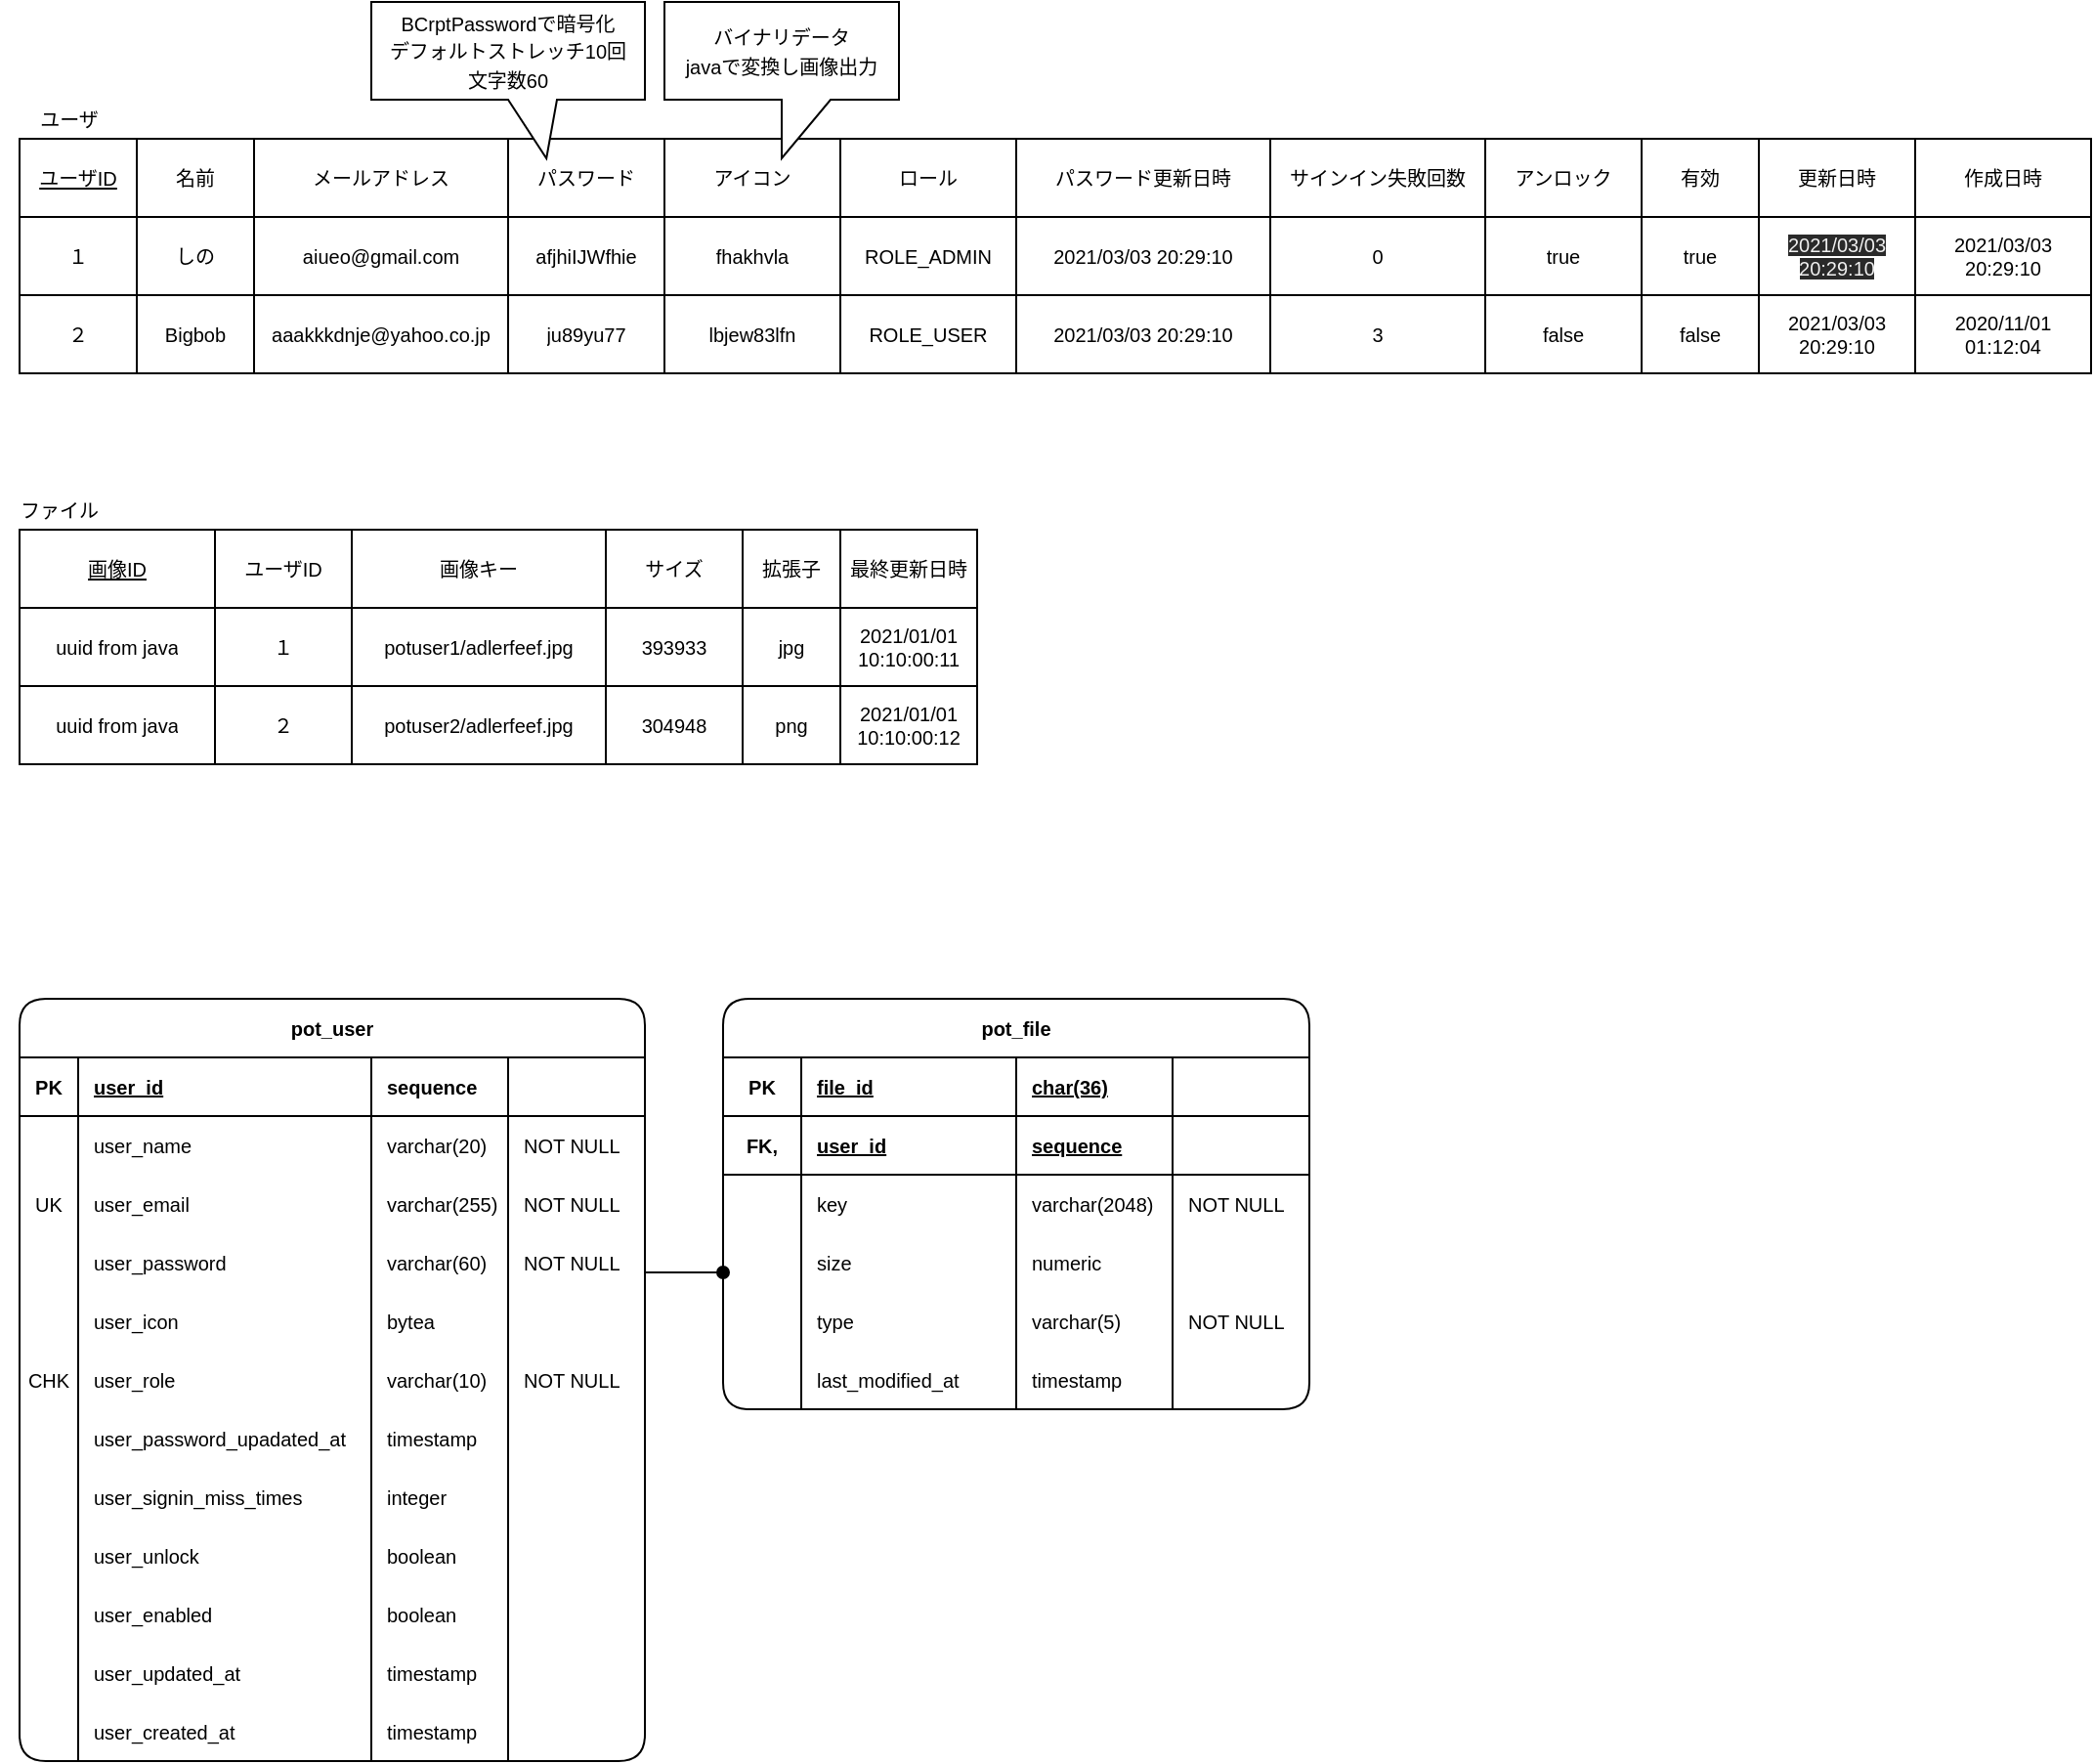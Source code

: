 <mxfile version="14.6.6" type="embed" pages="2"><diagram id="QV3cCd6eq64nft1bvd9X" name="テーブル表"><mxGraphModel dx="1005" dy="188" grid="1" gridSize="10" guides="1" tooltips="1" connect="1" arrows="1" fold="1" page="1" pageScale="1" pageWidth="827" pageHeight="1169" math="0" shadow="0"><root><mxCell id="KHWvVhG0guuP3SYzxtQW-0"/><mxCell id="KHWvVhG0guuP3SYzxtQW-1" parent="KHWvVhG0guuP3SYzxtQW-0"/><mxCell id="MYZr6q4ZqEm6WkBMbpIB-1" value="pot_user" style="shape=table;startSize=30;container=1;collapsible=1;childLayout=tableLayout;fixedRows=1;rowLines=0;fontStyle=1;align=center;resizeLast=1;rounded=1;shadow=0;dashed=0;strokeWidth=1;fontFamily=Helvetica;fontSize=10;" parent="KHWvVhG0guuP3SYzxtQW-1" vertex="1"><mxGeometry x="40" y="560" width="320" height="390" as="geometry"/></mxCell><mxCell id="MYZr6q4ZqEm6WkBMbpIB-2" value="" style="shape=partialRectangle;collapsible=0;dropTarget=0;pointerEvents=0;fillColor=none;top=0;left=0;bottom=1;right=0;points=[[0,0.5],[1,0.5]];portConstraint=eastwest;fontFamily=Helvetica;fontSize=10;" parent="MYZr6q4ZqEm6WkBMbpIB-1" vertex="1"><mxGeometry y="30" width="320" height="30" as="geometry"/></mxCell><mxCell id="MYZr6q4ZqEm6WkBMbpIB-3" value="PK" style="shape=partialRectangle;connectable=0;fillColor=none;top=0;left=0;bottom=0;right=0;fontStyle=1;overflow=hidden;fontFamily=Helvetica;fontSize=10;" parent="MYZr6q4ZqEm6WkBMbpIB-2" vertex="1"><mxGeometry width="30" height="30" as="geometry"/></mxCell><mxCell id="MYZr6q4ZqEm6WkBMbpIB-4" value="user_id" style="shape=partialRectangle;connectable=0;fillColor=none;top=0;left=0;bottom=0;right=0;align=left;spacingLeft=6;fontStyle=5;overflow=hidden;fontFamily=Helvetica;fontSize=10;" parent="MYZr6q4ZqEm6WkBMbpIB-2" vertex="1"><mxGeometry x="30" width="150" height="30" as="geometry"/></mxCell><mxCell id="MYZr6q4ZqEm6WkBMbpIB-5" value="sequence" style="shape=partialRectangle;connectable=0;fillColor=none;top=0;left=0;bottom=0;right=0;align=left;spacingLeft=6;fontStyle=1;overflow=hidden;fontFamily=Helvetica;fontSize=10;" parent="MYZr6q4ZqEm6WkBMbpIB-2" vertex="1"><mxGeometry x="180" width="70" height="30" as="geometry"/></mxCell><mxCell id="MYZr6q4ZqEm6WkBMbpIB-264" style="shape=partialRectangle;connectable=0;fillColor=none;top=0;left=0;bottom=0;right=0;align=left;spacingLeft=6;fontStyle=1;overflow=hidden;fontFamily=Helvetica;fontSize=10;" parent="MYZr6q4ZqEm6WkBMbpIB-2" vertex="1"><mxGeometry x="250" width="70" height="30" as="geometry"/></mxCell><mxCell id="43" style="shape=partialRectangle;collapsible=0;dropTarget=0;pointerEvents=0;fillColor=none;top=0;left=0;bottom=0;right=0;points=[[0,0.5],[1,0.5]];portConstraint=eastwest;fontFamily=Helvetica;fontSize=10;" parent="MYZr6q4ZqEm6WkBMbpIB-1" vertex="1"><mxGeometry y="60" width="320" height="30" as="geometry"/></mxCell><mxCell id="44" style="shape=partialRectangle;connectable=0;fillColor=none;top=0;left=0;bottom=0;right=0;editable=1;overflow=hidden;fontFamily=Helvetica;fontSize=10;" parent="43" vertex="1"><mxGeometry width="30" height="30" as="geometry"/></mxCell><mxCell id="45" value="user_name" style="shape=partialRectangle;connectable=0;fillColor=none;top=0;left=0;bottom=0;right=0;align=left;spacingLeft=6;overflow=hidden;fontFamily=Helvetica;fontSize=10;" parent="43" vertex="1"><mxGeometry x="30" width="150" height="30" as="geometry"/></mxCell><mxCell id="46" value="varchar(20)" style="shape=partialRectangle;connectable=0;fillColor=none;top=0;left=0;bottom=0;right=0;align=left;spacingLeft=6;overflow=hidden;fontFamily=Helvetica;fontSize=10;" parent="43" vertex="1"><mxGeometry x="180" width="70" height="30" as="geometry"/></mxCell><mxCell id="47" value="NOT NULL" style="shape=partialRectangle;connectable=0;fillColor=none;top=0;left=0;bottom=0;right=0;align=left;spacingLeft=6;overflow=hidden;fontFamily=Helvetica;fontSize=10;" parent="43" vertex="1"><mxGeometry x="250" width="70" height="30" as="geometry"/></mxCell><mxCell id="48" style="shape=partialRectangle;collapsible=0;dropTarget=0;pointerEvents=0;fillColor=none;top=0;left=0;bottom=0;right=0;points=[[0,0.5],[1,0.5]];portConstraint=eastwest;fontFamily=Helvetica;fontSize=10;" parent="MYZr6q4ZqEm6WkBMbpIB-1" vertex="1"><mxGeometry y="90" width="320" height="30" as="geometry"/></mxCell><mxCell id="49" value="UK" style="shape=partialRectangle;connectable=0;fillColor=none;top=0;left=0;bottom=0;right=0;editable=1;overflow=hidden;fontFamily=Helvetica;fontSize=10;" parent="48" vertex="1"><mxGeometry width="30" height="30" as="geometry"/></mxCell><mxCell id="50" value="user_email" style="shape=partialRectangle;connectable=0;fillColor=none;top=0;left=0;bottom=0;right=0;align=left;spacingLeft=6;overflow=hidden;fontFamily=Helvetica;fontSize=10;" parent="48" vertex="1"><mxGeometry x="30" width="150" height="30" as="geometry"/></mxCell><mxCell id="51" value="varchar(255)" style="shape=partialRectangle;connectable=0;fillColor=none;top=0;left=0;bottom=0;right=0;align=left;spacingLeft=6;overflow=hidden;fontFamily=Helvetica;fontSize=10;" parent="48" vertex="1"><mxGeometry x="180" width="70" height="30" as="geometry"/></mxCell><mxCell id="52" value="NOT NULL" style="shape=partialRectangle;connectable=0;fillColor=none;top=0;left=0;bottom=0;right=0;align=left;spacingLeft=6;overflow=hidden;fontFamily=Helvetica;fontSize=10;" parent="48" vertex="1"><mxGeometry x="250" width="70" height="30" as="geometry"/></mxCell><mxCell id="MYZr6q4ZqEm6WkBMbpIB-222" style="shape=partialRectangle;collapsible=0;dropTarget=0;pointerEvents=0;fillColor=none;top=0;left=0;bottom=0;right=0;points=[[0,0.5],[1,0.5]];portConstraint=eastwest;fontFamily=Helvetica;fontSize=10;" parent="MYZr6q4ZqEm6WkBMbpIB-1" vertex="1"><mxGeometry y="120" width="320" height="30" as="geometry"/></mxCell><mxCell id="MYZr6q4ZqEm6WkBMbpIB-223" value="" style="shape=partialRectangle;connectable=0;fillColor=none;top=0;left=0;bottom=0;right=0;editable=1;overflow=hidden;fontFamily=Helvetica;fontSize=10;" parent="MYZr6q4ZqEm6WkBMbpIB-222" vertex="1"><mxGeometry width="30" height="30" as="geometry"/></mxCell><mxCell id="MYZr6q4ZqEm6WkBMbpIB-224" value="user_password" style="shape=partialRectangle;connectable=0;fillColor=none;top=0;left=0;bottom=0;right=0;align=left;spacingLeft=6;overflow=hidden;fontFamily=Helvetica;fontSize=10;" parent="MYZr6q4ZqEm6WkBMbpIB-222" vertex="1"><mxGeometry x="30" width="150" height="30" as="geometry"/></mxCell><mxCell id="MYZr6q4ZqEm6WkBMbpIB-225" value="varchar(60)" style="shape=partialRectangle;connectable=0;fillColor=none;top=0;left=0;bottom=0;right=0;align=left;spacingLeft=6;overflow=hidden;fontFamily=Helvetica;fontSize=10;" parent="MYZr6q4ZqEm6WkBMbpIB-222" vertex="1"><mxGeometry x="180" width="70" height="30" as="geometry"/></mxCell><mxCell id="MYZr6q4ZqEm6WkBMbpIB-265" value="NOT NULL" style="shape=partialRectangle;connectable=0;fillColor=none;top=0;left=0;bottom=0;right=0;align=left;spacingLeft=6;overflow=hidden;fontFamily=Helvetica;fontSize=10;" parent="MYZr6q4ZqEm6WkBMbpIB-222" vertex="1"><mxGeometry x="250" width="70" height="30" as="geometry"/></mxCell><mxCell id="MYZr6q4ZqEm6WkBMbpIB-226" style="shape=partialRectangle;collapsible=0;dropTarget=0;pointerEvents=0;fillColor=none;top=0;left=0;bottom=0;right=0;points=[[0,0.5],[1,0.5]];portConstraint=eastwest;fontFamily=Helvetica;fontSize=10;" parent="MYZr6q4ZqEm6WkBMbpIB-1" vertex="1"><mxGeometry y="150" width="320" height="30" as="geometry"/></mxCell><mxCell id="MYZr6q4ZqEm6WkBMbpIB-227" style="shape=partialRectangle;connectable=0;fillColor=none;top=0;left=0;bottom=0;right=0;editable=1;overflow=hidden;fontFamily=Helvetica;fontSize=10;" parent="MYZr6q4ZqEm6WkBMbpIB-226" vertex="1"><mxGeometry width="30" height="30" as="geometry"/></mxCell><mxCell id="MYZr6q4ZqEm6WkBMbpIB-228" value="user_icon" style="shape=partialRectangle;connectable=0;fillColor=none;top=0;left=0;bottom=0;right=0;align=left;spacingLeft=6;overflow=hidden;fontFamily=Helvetica;fontSize=10;" parent="MYZr6q4ZqEm6WkBMbpIB-226" vertex="1"><mxGeometry x="30" width="150" height="30" as="geometry"/></mxCell><mxCell id="MYZr6q4ZqEm6WkBMbpIB-229" value="bytea" style="shape=partialRectangle;connectable=0;fillColor=none;top=0;left=0;bottom=0;right=0;align=left;spacingLeft=6;overflow=hidden;fontFamily=Helvetica;fontSize=10;" parent="MYZr6q4ZqEm6WkBMbpIB-226" vertex="1"><mxGeometry x="180" width="70" height="30" as="geometry"/></mxCell><mxCell id="MYZr6q4ZqEm6WkBMbpIB-266" value="" style="shape=partialRectangle;connectable=0;fillColor=none;top=0;left=0;bottom=0;right=0;align=left;spacingLeft=6;overflow=hidden;fontFamily=Helvetica;fontSize=10;" parent="MYZr6q4ZqEm6WkBMbpIB-226" vertex="1"><mxGeometry x="250" width="70" height="30" as="geometry"/></mxCell><mxCell id="MYZr6q4ZqEm6WkBMbpIB-242" style="shape=partialRectangle;collapsible=0;dropTarget=0;pointerEvents=0;fillColor=none;top=0;left=0;bottom=0;right=0;points=[[0,0.5],[1,0.5]];portConstraint=eastwest;fontFamily=Helvetica;fontSize=10;" parent="MYZr6q4ZqEm6WkBMbpIB-1" vertex="1"><mxGeometry y="180" width="320" height="30" as="geometry"/></mxCell><mxCell id="MYZr6q4ZqEm6WkBMbpIB-243" value="CHK" style="shape=partialRectangle;connectable=0;fillColor=none;top=0;left=0;bottom=0;right=0;editable=1;overflow=hidden;fontFamily=Helvetica;fontSize=10;" parent="MYZr6q4ZqEm6WkBMbpIB-242" vertex="1"><mxGeometry width="30" height="30" as="geometry"/></mxCell><mxCell id="MYZr6q4ZqEm6WkBMbpIB-244" value="user_role" style="shape=partialRectangle;connectable=0;fillColor=none;top=0;left=0;bottom=0;right=0;align=left;spacingLeft=6;overflow=hidden;fontFamily=Helvetica;fontSize=10;" parent="MYZr6q4ZqEm6WkBMbpIB-242" vertex="1"><mxGeometry x="30" width="150" height="30" as="geometry"/></mxCell><mxCell id="MYZr6q4ZqEm6WkBMbpIB-245" value="varchar(10)" style="shape=partialRectangle;connectable=0;fillColor=none;top=0;left=0;bottom=0;right=0;align=left;spacingLeft=6;overflow=hidden;fontFamily=Helvetica;fontSize=10;" parent="MYZr6q4ZqEm6WkBMbpIB-242" vertex="1"><mxGeometry x="180" width="70" height="30" as="geometry"/></mxCell><mxCell id="MYZr6q4ZqEm6WkBMbpIB-269" value="NOT NULL" style="shape=partialRectangle;connectable=0;fillColor=none;top=0;left=0;bottom=0;right=0;align=left;spacingLeft=6;overflow=hidden;fontFamily=Helvetica;fontSize=10;" parent="MYZr6q4ZqEm6WkBMbpIB-242" vertex="1"><mxGeometry x="250" width="70" height="30" as="geometry"/></mxCell><mxCell id="22" style="shape=partialRectangle;collapsible=0;dropTarget=0;pointerEvents=0;fillColor=none;top=0;left=0;bottom=0;right=0;points=[[0,0.5],[1,0.5]];portConstraint=eastwest;fontFamily=Helvetica;fontSize=10;" parent="MYZr6q4ZqEm6WkBMbpIB-1" vertex="1"><mxGeometry y="210" width="320" height="30" as="geometry"/></mxCell><mxCell id="23" style="shape=partialRectangle;connectable=0;fillColor=none;top=0;left=0;bottom=0;right=0;editable=1;overflow=hidden;fontFamily=Helvetica;fontSize=10;" parent="22" vertex="1"><mxGeometry width="30" height="30" as="geometry"/></mxCell><mxCell id="24" value="user_password_upadated_at" style="shape=partialRectangle;connectable=0;fillColor=none;top=0;left=0;bottom=0;right=0;align=left;spacingLeft=6;overflow=hidden;fontFamily=Helvetica;fontSize=10;" parent="22" vertex="1"><mxGeometry x="30" width="150" height="30" as="geometry"/></mxCell><mxCell id="25" value="timestamp" style="shape=partialRectangle;connectable=0;fillColor=none;top=0;left=0;bottom=0;right=0;align=left;spacingLeft=6;overflow=hidden;fontFamily=Helvetica;fontSize=10;" parent="22" vertex="1"><mxGeometry x="180" width="70" height="30" as="geometry"/></mxCell><mxCell id="26" style="shape=partialRectangle;connectable=0;fillColor=none;top=0;left=0;bottom=0;right=0;align=left;spacingLeft=6;overflow=hidden;fontFamily=Helvetica;fontSize=10;" parent="22" vertex="1"><mxGeometry x="250" width="70" height="30" as="geometry"/></mxCell><mxCell id="MYZr6q4ZqEm6WkBMbpIB-246" style="shape=partialRectangle;collapsible=0;dropTarget=0;pointerEvents=0;fillColor=none;top=0;left=0;bottom=0;right=0;points=[[0,0.5],[1,0.5]];portConstraint=eastwest;fontFamily=Helvetica;fontSize=10;" parent="MYZr6q4ZqEm6WkBMbpIB-1" vertex="1"><mxGeometry y="240" width="320" height="30" as="geometry"/></mxCell><mxCell id="MYZr6q4ZqEm6WkBMbpIB-247" value="" style="shape=partialRectangle;connectable=0;fillColor=none;top=0;left=0;bottom=0;right=0;editable=1;overflow=hidden;fontFamily=Helvetica;fontSize=10;" parent="MYZr6q4ZqEm6WkBMbpIB-246" vertex="1"><mxGeometry width="30" height="30" as="geometry"/></mxCell><mxCell id="MYZr6q4ZqEm6WkBMbpIB-248" value="user_signin_miss_times" style="shape=partialRectangle;connectable=0;fillColor=none;top=0;left=0;bottom=0;right=0;align=left;spacingLeft=6;overflow=hidden;fontFamily=Helvetica;fontSize=10;" parent="MYZr6q4ZqEm6WkBMbpIB-246" vertex="1"><mxGeometry x="30" width="150" height="30" as="geometry"/></mxCell><mxCell id="MYZr6q4ZqEm6WkBMbpIB-249" value="integer" style="shape=partialRectangle;connectable=0;fillColor=none;top=0;left=0;bottom=0;right=0;align=left;spacingLeft=6;overflow=hidden;fontFamily=Helvetica;fontSize=10;" parent="MYZr6q4ZqEm6WkBMbpIB-246" vertex="1"><mxGeometry x="180" width="70" height="30" as="geometry"/></mxCell><mxCell id="MYZr6q4ZqEm6WkBMbpIB-270" value="" style="shape=partialRectangle;connectable=0;fillColor=none;top=0;left=0;bottom=0;right=0;align=left;spacingLeft=6;overflow=hidden;fontFamily=Helvetica;fontSize=10;" parent="MYZr6q4ZqEm6WkBMbpIB-246" vertex="1"><mxGeometry x="250" width="70" height="30" as="geometry"/></mxCell><mxCell id="68" style="shape=partialRectangle;collapsible=0;dropTarget=0;pointerEvents=0;fillColor=none;top=0;left=0;bottom=0;right=0;points=[[0,0.5],[1,0.5]];portConstraint=eastwest;fontFamily=Helvetica;fontSize=10;" parent="MYZr6q4ZqEm6WkBMbpIB-1" vertex="1"><mxGeometry y="270" width="320" height="30" as="geometry"/></mxCell><mxCell id="69" style="shape=partialRectangle;connectable=0;fillColor=none;top=0;left=0;bottom=0;right=0;editable=1;overflow=hidden;fontFamily=Helvetica;fontSize=10;" parent="68" vertex="1"><mxGeometry width="30" height="30" as="geometry"/></mxCell><mxCell id="70" value="user_unlock" style="shape=partialRectangle;connectable=0;fillColor=none;top=0;left=0;bottom=0;right=0;align=left;spacingLeft=6;overflow=hidden;fontFamily=Helvetica;fontSize=10;" parent="68" vertex="1"><mxGeometry x="30" width="150" height="30" as="geometry"/></mxCell><mxCell id="71" value="boolean" style="shape=partialRectangle;connectable=0;fillColor=none;top=0;left=0;bottom=0;right=0;align=left;spacingLeft=6;overflow=hidden;fontFamily=Helvetica;fontSize=10;" parent="68" vertex="1"><mxGeometry x="180" width="70" height="30" as="geometry"/></mxCell><mxCell id="72" style="shape=partialRectangle;connectable=0;fillColor=none;top=0;left=0;bottom=0;right=0;align=left;spacingLeft=6;overflow=hidden;fontFamily=Helvetica;fontSize=10;" parent="68" vertex="1"><mxGeometry x="250" width="70" height="30" as="geometry"/></mxCell><mxCell id="63" style="shape=partialRectangle;collapsible=0;dropTarget=0;pointerEvents=0;fillColor=none;top=0;left=0;bottom=0;right=0;points=[[0,0.5],[1,0.5]];portConstraint=eastwest;fontFamily=Helvetica;fontSize=10;" parent="MYZr6q4ZqEm6WkBMbpIB-1" vertex="1"><mxGeometry y="300" width="320" height="30" as="geometry"/></mxCell><mxCell id="64" style="shape=partialRectangle;connectable=0;fillColor=none;top=0;left=0;bottom=0;right=0;editable=1;overflow=hidden;fontFamily=Helvetica;fontSize=10;" parent="63" vertex="1"><mxGeometry width="30" height="30" as="geometry"/></mxCell><mxCell id="65" value="user_enabled" style="shape=partialRectangle;connectable=0;fillColor=none;top=0;left=0;bottom=0;right=0;align=left;spacingLeft=6;overflow=hidden;fontFamily=Helvetica;fontSize=10;" parent="63" vertex="1"><mxGeometry x="30" width="150" height="30" as="geometry"/></mxCell><mxCell id="66" value="boolean" style="shape=partialRectangle;connectable=0;fillColor=none;top=0;left=0;bottom=0;right=0;align=left;spacingLeft=6;overflow=hidden;fontFamily=Helvetica;fontSize=10;" parent="63" vertex="1"><mxGeometry x="180" width="70" height="30" as="geometry"/></mxCell><mxCell id="67" style="shape=partialRectangle;connectable=0;fillColor=none;top=0;left=0;bottom=0;right=0;align=left;spacingLeft=6;overflow=hidden;fontFamily=Helvetica;fontSize=10;" parent="63" vertex="1"><mxGeometry x="250" width="70" height="30" as="geometry"/></mxCell><mxCell id="MYZr6q4ZqEm6WkBMbpIB-6" value="" style="shape=partialRectangle;collapsible=0;dropTarget=0;pointerEvents=0;fillColor=none;top=0;left=0;bottom=0;right=0;points=[[0,0.5],[1,0.5]];portConstraint=eastwest;fontFamily=Helvetica;fontSize=10;" parent="MYZr6q4ZqEm6WkBMbpIB-1" vertex="1"><mxGeometry y="330" width="320" height="30" as="geometry"/></mxCell><mxCell id="MYZr6q4ZqEm6WkBMbpIB-7" value="" style="shape=partialRectangle;connectable=0;fillColor=none;top=0;left=0;bottom=0;right=0;editable=1;overflow=hidden;fontFamily=Helvetica;fontSize=10;" parent="MYZr6q4ZqEm6WkBMbpIB-6" vertex="1"><mxGeometry width="30" height="30" as="geometry"/></mxCell><mxCell id="MYZr6q4ZqEm6WkBMbpIB-8" value="user_updated_at" style="shape=partialRectangle;connectable=0;fillColor=none;top=0;left=0;bottom=0;right=0;align=left;spacingLeft=6;overflow=hidden;fontFamily=Helvetica;fontSize=10;" parent="MYZr6q4ZqEm6WkBMbpIB-6" vertex="1"><mxGeometry x="30" width="150" height="30" as="geometry"/></mxCell><mxCell id="MYZr6q4ZqEm6WkBMbpIB-9" value="timestamp" style="shape=partialRectangle;connectable=0;fillColor=none;top=0;left=0;bottom=0;right=0;align=left;spacingLeft=6;overflow=hidden;fontFamily=Helvetica;fontSize=10;" parent="MYZr6q4ZqEm6WkBMbpIB-6" vertex="1"><mxGeometry x="180" width="70" height="30" as="geometry"/></mxCell><mxCell id="MYZr6q4ZqEm6WkBMbpIB-272" style="shape=partialRectangle;connectable=0;fillColor=none;top=0;left=0;bottom=0;right=0;align=left;spacingLeft=6;overflow=hidden;fontFamily=Helvetica;fontSize=10;" parent="MYZr6q4ZqEm6WkBMbpIB-6" vertex="1"><mxGeometry x="250" width="70" height="30" as="geometry"/></mxCell><mxCell id="3" style="shape=partialRectangle;collapsible=0;dropTarget=0;pointerEvents=0;fillColor=none;top=0;left=0;bottom=0;right=0;points=[[0,0.5],[1,0.5]];portConstraint=eastwest;fontFamily=Helvetica;fontSize=10;" parent="MYZr6q4ZqEm6WkBMbpIB-1" vertex="1"><mxGeometry y="360" width="320" height="30" as="geometry"/></mxCell><mxCell id="4" style="shape=partialRectangle;connectable=0;fillColor=none;top=0;left=0;bottom=0;right=0;editable=1;overflow=hidden;fontFamily=Helvetica;fontSize=10;" parent="3" vertex="1"><mxGeometry width="30" height="30" as="geometry"/></mxCell><mxCell id="5" value="user_created_at" style="shape=partialRectangle;connectable=0;fillColor=none;top=0;left=0;bottom=0;right=0;align=left;spacingLeft=6;overflow=hidden;fontFamily=Helvetica;fontSize=10;" parent="3" vertex="1"><mxGeometry x="30" width="150" height="30" as="geometry"/></mxCell><mxCell id="6" value="timestamp" style="shape=partialRectangle;connectable=0;fillColor=none;top=0;left=0;bottom=0;right=0;align=left;spacingLeft=6;overflow=hidden;fontFamily=Helvetica;fontSize=10;" parent="3" vertex="1"><mxGeometry x="180" width="70" height="30" as="geometry"/></mxCell><mxCell id="7" style="shape=partialRectangle;connectable=0;fillColor=none;top=0;left=0;bottom=0;right=0;align=left;spacingLeft=6;overflow=hidden;fontFamily=Helvetica;fontSize=10;" parent="3" vertex="1"><mxGeometry x="250" width="70" height="30" as="geometry"/></mxCell><mxCell id="MYZr6q4ZqEm6WkBMbpIB-22" value="pot_file" style="shape=table;startSize=30;container=1;collapsible=1;childLayout=tableLayout;fixedRows=1;rowLines=0;fontStyle=1;align=center;resizeLast=1;rounded=1;shadow=0;dashed=0;strokeWidth=1;fontFamily=Helvetica;fontSize=10;" parent="KHWvVhG0guuP3SYzxtQW-1" vertex="1"><mxGeometry x="400" y="560" width="300" height="210" as="geometry"/></mxCell><mxCell id="MYZr6q4ZqEm6WkBMbpIB-23" value="" style="shape=partialRectangle;collapsible=0;dropTarget=0;pointerEvents=0;fillColor=none;top=0;left=0;bottom=1;right=0;points=[[0,0.5],[1,0.5]];portConstraint=eastwest;fontFamily=Helvetica;fontSize=10;" parent="MYZr6q4ZqEm6WkBMbpIB-22" vertex="1"><mxGeometry y="30" width="300" height="30" as="geometry"/></mxCell><mxCell id="MYZr6q4ZqEm6WkBMbpIB-24" value="PK" style="shape=partialRectangle;connectable=0;fillColor=none;top=0;left=0;bottom=0;right=0;fontStyle=1;overflow=hidden;fontFamily=Helvetica;fontSize=10;" parent="MYZr6q4ZqEm6WkBMbpIB-23" vertex="1"><mxGeometry width="40" height="30" as="geometry"/></mxCell><mxCell id="MYZr6q4ZqEm6WkBMbpIB-25" value="file_id" style="shape=partialRectangle;connectable=0;fillColor=none;top=0;left=0;bottom=0;right=0;align=left;spacingLeft=6;fontStyle=5;overflow=hidden;fontFamily=Helvetica;fontSize=10;" parent="MYZr6q4ZqEm6WkBMbpIB-23" vertex="1"><mxGeometry x="40" width="110" height="30" as="geometry"/></mxCell><mxCell id="MYZr6q4ZqEm6WkBMbpIB-26" value="char(36)" style="shape=partialRectangle;connectable=0;fillColor=none;top=0;left=0;bottom=0;right=0;align=left;spacingLeft=6;fontStyle=5;overflow=hidden;fontFamily=Helvetica;fontSize=10;" parent="MYZr6q4ZqEm6WkBMbpIB-23" vertex="1"><mxGeometry x="150" width="80" height="30" as="geometry"/></mxCell><mxCell id="MYZr6q4ZqEm6WkBMbpIB-273" style="shape=partialRectangle;connectable=0;fillColor=none;top=0;left=0;bottom=0;right=0;align=left;spacingLeft=6;fontStyle=5;overflow=hidden;fontFamily=Helvetica;fontSize=10;" parent="MYZr6q4ZqEm6WkBMbpIB-23" vertex="1"><mxGeometry x="230" width="70" height="30" as="geometry"/></mxCell><mxCell id="78" style="shape=partialRectangle;collapsible=0;dropTarget=0;pointerEvents=0;fillColor=none;top=0;left=0;bottom=1;right=0;points=[[0,0.5],[1,0.5]];portConstraint=eastwest;fontFamily=Helvetica;fontSize=10;" parent="MYZr6q4ZqEm6WkBMbpIB-22" vertex="1"><mxGeometry y="60" width="300" height="30" as="geometry"/></mxCell><mxCell id="79" value="FK," style="shape=partialRectangle;connectable=0;fillColor=none;top=0;left=0;bottom=0;right=0;fontStyle=1;overflow=hidden;fontFamily=Helvetica;fontSize=10;" parent="78" vertex="1"><mxGeometry width="40" height="30" as="geometry"/></mxCell><mxCell id="80" value="user_id" style="shape=partialRectangle;connectable=0;fillColor=none;top=0;left=0;bottom=0;right=0;align=left;spacingLeft=6;fontStyle=5;overflow=hidden;fontFamily=Helvetica;fontSize=10;" parent="78" vertex="1"><mxGeometry x="40" width="110" height="30" as="geometry"/></mxCell><mxCell id="81" value="sequence" style="shape=partialRectangle;connectable=0;fillColor=none;top=0;left=0;bottom=0;right=0;align=left;spacingLeft=6;fontStyle=5;overflow=hidden;fontFamily=Helvetica;fontSize=10;" parent="78" vertex="1"><mxGeometry x="150" width="80" height="30" as="geometry"/></mxCell><mxCell id="82" style="shape=partialRectangle;connectable=0;fillColor=none;top=0;left=0;bottom=0;right=0;align=left;spacingLeft=6;fontStyle=5;overflow=hidden;fontFamily=Helvetica;fontSize=10;" parent="78" vertex="1"><mxGeometry x="230" width="70" height="30" as="geometry"/></mxCell><mxCell id="MYZr6q4ZqEm6WkBMbpIB-253" style="shape=partialRectangle;collapsible=0;dropTarget=0;pointerEvents=0;fillColor=none;top=0;left=0;bottom=0;right=0;points=[[0,0.5],[1,0.5]];portConstraint=eastwest;fontFamily=Helvetica;fontSize=10;" parent="MYZr6q4ZqEm6WkBMbpIB-22" vertex="1"><mxGeometry y="90" width="300" height="30" as="geometry"/></mxCell><mxCell id="MYZr6q4ZqEm6WkBMbpIB-254" style="shape=partialRectangle;connectable=0;fillColor=none;top=0;left=0;bottom=0;right=0;editable=1;overflow=hidden;fontFamily=Helvetica;fontSize=10;" parent="MYZr6q4ZqEm6WkBMbpIB-253" vertex="1"><mxGeometry width="40" height="30" as="geometry"/></mxCell><mxCell id="MYZr6q4ZqEm6WkBMbpIB-255" value="key" style="shape=partialRectangle;connectable=0;fillColor=none;top=0;left=0;bottom=0;right=0;align=left;spacingLeft=6;overflow=hidden;fontFamily=Helvetica;fontSize=10;" parent="MYZr6q4ZqEm6WkBMbpIB-253" vertex="1"><mxGeometry x="40" width="110" height="30" as="geometry"/></mxCell><mxCell id="MYZr6q4ZqEm6WkBMbpIB-256" value="varchar(2048)" style="shape=partialRectangle;connectable=0;fillColor=none;top=0;left=0;bottom=0;right=0;align=left;spacingLeft=6;overflow=hidden;fontFamily=Helvetica;fontSize=10;" parent="MYZr6q4ZqEm6WkBMbpIB-253" vertex="1"><mxGeometry x="150" width="80" height="30" as="geometry"/></mxCell><mxCell id="MYZr6q4ZqEm6WkBMbpIB-274" value="NOT NULL" style="shape=partialRectangle;connectable=0;fillColor=none;top=0;left=0;bottom=0;right=0;align=left;spacingLeft=6;overflow=hidden;fontFamily=Helvetica;fontSize=10;" parent="MYZr6q4ZqEm6WkBMbpIB-253" vertex="1"><mxGeometry x="230" width="70" height="30" as="geometry"/></mxCell><mxCell id="MYZr6q4ZqEm6WkBMbpIB-31" value="" style="shape=partialRectangle;collapsible=0;dropTarget=0;pointerEvents=0;fillColor=none;top=0;left=0;bottom=0;right=0;points=[[0,0.5],[1,0.5]];portConstraint=eastwest;fontFamily=Helvetica;fontSize=10;" parent="MYZr6q4ZqEm6WkBMbpIB-22" vertex="1"><mxGeometry y="120" width="300" height="30" as="geometry"/></mxCell><mxCell id="MYZr6q4ZqEm6WkBMbpIB-32" value="" style="shape=partialRectangle;connectable=0;fillColor=none;top=0;left=0;bottom=0;right=0;editable=1;overflow=hidden;fontFamily=Helvetica;fontSize=10;" parent="MYZr6q4ZqEm6WkBMbpIB-31" vertex="1"><mxGeometry width="40" height="30" as="geometry"/></mxCell><mxCell id="MYZr6q4ZqEm6WkBMbpIB-33" value="size" style="shape=partialRectangle;connectable=0;fillColor=none;top=0;left=0;bottom=0;right=0;align=left;spacingLeft=6;overflow=hidden;fontFamily=Helvetica;fontSize=10;" parent="MYZr6q4ZqEm6WkBMbpIB-31" vertex="1"><mxGeometry x="40" width="110" height="30" as="geometry"/></mxCell><mxCell id="MYZr6q4ZqEm6WkBMbpIB-34" value="numeric" style="shape=partialRectangle;connectable=0;fillColor=none;top=0;left=0;bottom=0;right=0;align=left;spacingLeft=6;overflow=hidden;fontFamily=Helvetica;fontSize=10;" parent="MYZr6q4ZqEm6WkBMbpIB-31" vertex="1"><mxGeometry x="150" width="80" height="30" as="geometry"/></mxCell><mxCell id="MYZr6q4ZqEm6WkBMbpIB-276" style="shape=partialRectangle;connectable=0;fillColor=none;top=0;left=0;bottom=0;right=0;align=left;spacingLeft=6;overflow=hidden;fontFamily=Helvetica;fontSize=10;" parent="MYZr6q4ZqEm6WkBMbpIB-31" vertex="1"><mxGeometry x="230" width="70" height="30" as="geometry"/></mxCell><mxCell id="MYZr6q4ZqEm6WkBMbpIB-35" value="" style="shape=partialRectangle;collapsible=0;dropTarget=0;pointerEvents=0;fillColor=none;top=0;left=0;bottom=0;right=0;points=[[0,0.5],[1,0.5]];portConstraint=eastwest;fontFamily=Helvetica;fontSize=10;" parent="MYZr6q4ZqEm6WkBMbpIB-22" vertex="1"><mxGeometry y="150" width="300" height="30" as="geometry"/></mxCell><mxCell id="MYZr6q4ZqEm6WkBMbpIB-36" value="" style="shape=partialRectangle;connectable=0;fillColor=none;top=0;left=0;bottom=0;right=0;editable=1;overflow=hidden;fontFamily=Helvetica;fontSize=10;" parent="MYZr6q4ZqEm6WkBMbpIB-35" vertex="1"><mxGeometry width="40" height="30" as="geometry"/></mxCell><mxCell id="MYZr6q4ZqEm6WkBMbpIB-37" value="type" style="shape=partialRectangle;connectable=0;fillColor=none;top=0;left=0;bottom=0;right=0;align=left;spacingLeft=6;overflow=hidden;fontFamily=Helvetica;fontSize=10;" parent="MYZr6q4ZqEm6WkBMbpIB-35" vertex="1"><mxGeometry x="40" width="110" height="30" as="geometry"/></mxCell><mxCell id="MYZr6q4ZqEm6WkBMbpIB-38" value="varchar(5)" style="shape=partialRectangle;connectable=0;fillColor=none;top=0;left=0;bottom=0;right=0;align=left;spacingLeft=6;overflow=hidden;fontFamily=Helvetica;fontSize=10;" parent="MYZr6q4ZqEm6WkBMbpIB-35" vertex="1"><mxGeometry x="150" width="80" height="30" as="geometry"/></mxCell><mxCell id="MYZr6q4ZqEm6WkBMbpIB-277" value="NOT NULL" style="shape=partialRectangle;connectable=0;fillColor=none;top=0;left=0;bottom=0;right=0;align=left;spacingLeft=6;overflow=hidden;fontFamily=Helvetica;fontSize=10;" parent="MYZr6q4ZqEm6WkBMbpIB-35" vertex="1"><mxGeometry x="230" width="70" height="30" as="geometry"/></mxCell><mxCell id="MYZr6q4ZqEm6WkBMbpIB-43" style="shape=partialRectangle;collapsible=0;dropTarget=0;pointerEvents=0;fillColor=none;top=0;left=0;bottom=0;right=0;points=[[0,0.5],[1,0.5]];portConstraint=eastwest;fontFamily=Helvetica;fontSize=10;" parent="MYZr6q4ZqEm6WkBMbpIB-22" vertex="1"><mxGeometry y="180" width="300" height="30" as="geometry"/></mxCell><mxCell id="MYZr6q4ZqEm6WkBMbpIB-44" style="shape=partialRectangle;connectable=0;fillColor=none;top=0;left=0;bottom=0;right=0;editable=1;overflow=hidden;fontFamily=Helvetica;fontSize=10;" parent="MYZr6q4ZqEm6WkBMbpIB-43" vertex="1"><mxGeometry width="40" height="30" as="geometry"/></mxCell><mxCell id="MYZr6q4ZqEm6WkBMbpIB-45" value="last_modified_at" style="shape=partialRectangle;connectable=0;fillColor=none;top=0;left=0;bottom=0;right=0;align=left;spacingLeft=6;overflow=hidden;fontFamily=Helvetica;fontSize=10;" parent="MYZr6q4ZqEm6WkBMbpIB-43" vertex="1"><mxGeometry x="40" width="110" height="30" as="geometry"/></mxCell><mxCell id="MYZr6q4ZqEm6WkBMbpIB-46" value="timestamp" style="shape=partialRectangle;connectable=0;fillColor=none;top=0;left=0;bottom=0;right=0;align=left;spacingLeft=6;overflow=hidden;fontFamily=Helvetica;fontSize=10;" parent="MYZr6q4ZqEm6WkBMbpIB-43" vertex="1"><mxGeometry x="150" width="80" height="30" as="geometry"/></mxCell><mxCell id="MYZr6q4ZqEm6WkBMbpIB-278" style="shape=partialRectangle;connectable=0;fillColor=none;top=0;left=0;bottom=0;right=0;align=left;spacingLeft=6;overflow=hidden;fontFamily=Helvetica;fontSize=10;" parent="MYZr6q4ZqEm6WkBMbpIB-43" vertex="1"><mxGeometry x="230" width="70" height="30" as="geometry"/></mxCell><mxCell id="MYZr6q4ZqEm6WkBMbpIB-133" value="" style="shape=table;html=1;whiteSpace=wrap;startSize=0;container=1;collapsible=0;childLayout=tableLayout;fontFamily=Helvetica;fontSize=10;" parent="KHWvVhG0guuP3SYzxtQW-1" vertex="1"><mxGeometry x="40" y="120" width="1060" height="120" as="geometry"/></mxCell><mxCell id="MYZr6q4ZqEm6WkBMbpIB-138" value="" style="shape=partialRectangle;html=1;whiteSpace=wrap;collapsible=0;dropTarget=0;pointerEvents=0;fillColor=none;top=0;left=0;bottom=0;right=0;points=[[0,0.5],[1,0.5]];portConstraint=eastwest;fontSize=10;" parent="MYZr6q4ZqEm6WkBMbpIB-133" vertex="1"><mxGeometry width="1060" height="40" as="geometry"/></mxCell><mxCell id="10" value="&lt;u&gt;ユーザID&lt;/u&gt;" style="shape=partialRectangle;html=1;whiteSpace=wrap;connectable=0;fillColor=none;top=0;left=0;bottom=0;right=0;overflow=hidden;fontSize=10;" parent="MYZr6q4ZqEm6WkBMbpIB-138" vertex="1"><mxGeometry width="60" height="40" as="geometry"/></mxCell><mxCell id="28" value="&lt;span&gt;名前&lt;/span&gt;" style="shape=partialRectangle;html=1;whiteSpace=wrap;connectable=0;fillColor=none;top=0;left=0;bottom=0;right=0;overflow=hidden;fontSize=10;" parent="MYZr6q4ZqEm6WkBMbpIB-138" vertex="1"><mxGeometry x="60" width="60" height="40" as="geometry"/></mxCell><mxCell id="MYZr6q4ZqEm6WkBMbpIB-139" value="&lt;span style=&quot;font-size: 10px&quot;&gt;メールアドレス&lt;/span&gt;" style="shape=partialRectangle;html=1;whiteSpace=wrap;connectable=0;fillColor=none;top=0;left=0;bottom=0;right=0;overflow=hidden;fontSize=10;" parent="MYZr6q4ZqEm6WkBMbpIB-138" vertex="1"><mxGeometry x="120" width="130" height="40" as="geometry"/></mxCell><mxCell id="MYZr6q4ZqEm6WkBMbpIB-207" value="パスワード" style="shape=partialRectangle;html=1;whiteSpace=wrap;connectable=0;fillColor=none;top=0;left=0;bottom=0;right=0;overflow=hidden;fontSize=10;" parent="MYZr6q4ZqEm6WkBMbpIB-138" vertex="1"><mxGeometry x="250" width="80" height="40" as="geometry"/></mxCell><mxCell id="18" value="アイコン" style="shape=partialRectangle;html=1;whiteSpace=wrap;connectable=0;fillColor=none;top=0;left=0;bottom=0;right=0;overflow=hidden;fontSize=10;" parent="MYZr6q4ZqEm6WkBMbpIB-138" vertex="1"><mxGeometry x="330" width="90" height="40" as="geometry"/></mxCell><mxCell id="MYZr6q4ZqEm6WkBMbpIB-150" value="ロール" style="shape=partialRectangle;html=1;whiteSpace=wrap;connectable=0;fillColor=none;top=0;left=0;bottom=0;right=0;overflow=hidden;fontSize=10;" parent="MYZr6q4ZqEm6WkBMbpIB-138" vertex="1"><mxGeometry x="420" width="90" height="40" as="geometry"/></mxCell><mxCell id="31" value="パスワード更新日時" style="shape=partialRectangle;html=1;whiteSpace=wrap;connectable=0;fillColor=none;top=0;left=0;bottom=0;right=0;overflow=hidden;fontSize=10;" parent="MYZr6q4ZqEm6WkBMbpIB-138" vertex="1"><mxGeometry x="510" width="130" height="40" as="geometry"/></mxCell><mxCell id="34" value="サインイン失敗回数" style="shape=partialRectangle;html=1;whiteSpace=wrap;connectable=0;fillColor=none;top=0;left=0;bottom=0;right=0;overflow=hidden;fontSize=10;" parent="MYZr6q4ZqEm6WkBMbpIB-138" vertex="1"><mxGeometry x="640" width="110" height="40" as="geometry"/></mxCell><mxCell id="37" value="アンロック" style="shape=partialRectangle;html=1;whiteSpace=wrap;connectable=0;fillColor=none;top=0;left=0;bottom=0;right=0;overflow=hidden;fontSize=10;" parent="MYZr6q4ZqEm6WkBMbpIB-138" vertex="1"><mxGeometry x="750" width="80" height="40" as="geometry"/></mxCell><mxCell id="40" value="有効" style="shape=partialRectangle;html=1;whiteSpace=wrap;connectable=0;fillColor=none;top=0;left=0;bottom=0;right=0;overflow=hidden;fontSize=10;" parent="MYZr6q4ZqEm6WkBMbpIB-138" vertex="1"><mxGeometry x="830" width="60" height="40" as="geometry"/></mxCell><mxCell id="MYZr6q4ZqEm6WkBMbpIB-210" value="更新日時" style="shape=partialRectangle;html=1;whiteSpace=wrap;connectable=0;fillColor=none;top=0;left=0;bottom=0;right=0;overflow=hidden;fontSize=10;" parent="MYZr6q4ZqEm6WkBMbpIB-138" vertex="1"><mxGeometry x="890" width="80" height="40" as="geometry"/></mxCell><mxCell id="0" value="作成日時" style="shape=partialRectangle;html=1;whiteSpace=wrap;connectable=0;fillColor=none;top=0;left=0;bottom=0;right=0;overflow=hidden;fontSize=10;" parent="MYZr6q4ZqEm6WkBMbpIB-138" vertex="1"><mxGeometry x="970" width="90" height="40" as="geometry"/></mxCell><mxCell id="MYZr6q4ZqEm6WkBMbpIB-142" value="" style="shape=partialRectangle;html=1;whiteSpace=wrap;collapsible=0;dropTarget=0;pointerEvents=0;fillColor=none;top=0;left=0;bottom=0;right=0;points=[[0,0.5],[1,0.5]];portConstraint=eastwest;fontSize=10;" parent="MYZr6q4ZqEm6WkBMbpIB-133" vertex="1"><mxGeometry y="40" width="1060" height="40" as="geometry"/></mxCell><mxCell id="11" value="１" style="shape=partialRectangle;html=1;whiteSpace=wrap;connectable=0;fillColor=none;top=0;left=0;bottom=0;right=0;overflow=hidden;fontSize=10;" parent="MYZr6q4ZqEm6WkBMbpIB-142" vertex="1"><mxGeometry width="60" height="40" as="geometry"/></mxCell><mxCell id="29" value="&lt;span&gt;しの&lt;/span&gt;" style="shape=partialRectangle;html=1;whiteSpace=wrap;connectable=0;fillColor=none;top=0;left=0;bottom=0;right=0;overflow=hidden;fontSize=10;" parent="MYZr6q4ZqEm6WkBMbpIB-142" vertex="1"><mxGeometry x="60" width="60" height="40" as="geometry"/></mxCell><mxCell id="MYZr6q4ZqEm6WkBMbpIB-143" value="aiueo@gmail.com&lt;br&gt;" style="shape=partialRectangle;html=1;whiteSpace=wrap;connectable=0;fillColor=none;top=0;left=0;bottom=0;right=0;overflow=hidden;fontSize=10;" parent="MYZr6q4ZqEm6WkBMbpIB-142" vertex="1"><mxGeometry x="120" width="130" height="40" as="geometry"/></mxCell><mxCell id="MYZr6q4ZqEm6WkBMbpIB-208" value="afjhiIJWfhie" style="shape=partialRectangle;html=1;whiteSpace=wrap;connectable=0;fillColor=none;top=0;left=0;bottom=0;right=0;overflow=hidden;fontSize=10;" parent="MYZr6q4ZqEm6WkBMbpIB-142" vertex="1"><mxGeometry x="250" width="80" height="40" as="geometry"/></mxCell><mxCell id="19" value="fhakhvla" style="shape=partialRectangle;html=1;whiteSpace=wrap;connectable=0;fillColor=none;top=0;left=0;bottom=0;right=0;overflow=hidden;fontSize=10;" parent="MYZr6q4ZqEm6WkBMbpIB-142" vertex="1"><mxGeometry x="330" width="90" height="40" as="geometry"/></mxCell><mxCell id="MYZr6q4ZqEm6WkBMbpIB-151" value="ROLE_ADMIN" style="shape=partialRectangle;html=1;whiteSpace=wrap;connectable=0;fillColor=none;top=0;left=0;bottom=0;right=0;overflow=hidden;fontSize=10;" parent="MYZr6q4ZqEm6WkBMbpIB-142" vertex="1"><mxGeometry x="420" width="90" height="40" as="geometry"/></mxCell><mxCell id="32" value="&lt;span&gt;2021/03/03 20:29:10&lt;/span&gt;" style="shape=partialRectangle;html=1;whiteSpace=wrap;connectable=0;fillColor=none;top=0;left=0;bottom=0;right=0;overflow=hidden;fontSize=10;" parent="MYZr6q4ZqEm6WkBMbpIB-142" vertex="1"><mxGeometry x="510" width="130" height="40" as="geometry"/></mxCell><mxCell id="35" value="0" style="shape=partialRectangle;html=1;whiteSpace=wrap;connectable=0;fillColor=none;top=0;left=0;bottom=0;right=0;overflow=hidden;fontSize=10;" parent="MYZr6q4ZqEm6WkBMbpIB-142" vertex="1"><mxGeometry x="640" width="110" height="40" as="geometry"/></mxCell><mxCell id="38" value="true" style="shape=partialRectangle;html=1;whiteSpace=wrap;connectable=0;fillColor=none;top=0;left=0;bottom=0;right=0;overflow=hidden;fontSize=10;" parent="MYZr6q4ZqEm6WkBMbpIB-142" vertex="1"><mxGeometry x="750" width="80" height="40" as="geometry"/></mxCell><mxCell id="41" value="true" style="shape=partialRectangle;html=1;whiteSpace=wrap;connectable=0;fillColor=none;top=0;left=0;bottom=0;right=0;overflow=hidden;fontSize=10;" parent="MYZr6q4ZqEm6WkBMbpIB-142" vertex="1"><mxGeometry x="830" width="60" height="40" as="geometry"/></mxCell><mxCell id="MYZr6q4ZqEm6WkBMbpIB-211" value="&lt;span style=&quot;color: rgb(240 , 240 , 240) ; font-family: &amp;#34;helvetica&amp;#34; ; font-size: 10px ; font-style: normal ; font-weight: 400 ; letter-spacing: normal ; text-align: center ; text-indent: 0px ; text-transform: none ; word-spacing: 0px ; background-color: rgb(42 , 42 , 42) ; display: inline ; float: none&quot;&gt;2021/03/03 20:29:10&lt;/span&gt;" style="shape=partialRectangle;html=1;whiteSpace=wrap;connectable=0;fillColor=none;top=0;left=0;bottom=0;right=0;overflow=hidden;fontSize=10;" parent="MYZr6q4ZqEm6WkBMbpIB-142" vertex="1"><mxGeometry x="890" width="80" height="40" as="geometry"/></mxCell><mxCell id="1" value="2021/03/03 20:29:10" style="shape=partialRectangle;html=1;whiteSpace=wrap;connectable=0;fillColor=none;top=0;left=0;bottom=0;right=0;overflow=hidden;fontSize=10;" parent="MYZr6q4ZqEm6WkBMbpIB-142" vertex="1"><mxGeometry x="970" width="90" height="40" as="geometry"/></mxCell><mxCell id="MYZr6q4ZqEm6WkBMbpIB-134" value="" style="shape=partialRectangle;html=1;whiteSpace=wrap;collapsible=0;dropTarget=0;pointerEvents=0;fillColor=none;top=0;left=0;bottom=0;right=0;points=[[0,0.5],[1,0.5]];portConstraint=eastwest;fontSize=10;" parent="MYZr6q4ZqEm6WkBMbpIB-133" vertex="1"><mxGeometry y="80" width="1060" height="40" as="geometry"/></mxCell><mxCell id="12" value="２" style="shape=partialRectangle;html=1;whiteSpace=wrap;connectable=0;fillColor=none;top=0;left=0;bottom=0;right=0;overflow=hidden;fontSize=10;" parent="MYZr6q4ZqEm6WkBMbpIB-134" vertex="1"><mxGeometry width="60" height="40" as="geometry"/></mxCell><mxCell id="30" value="&lt;span&gt;Bigbob&lt;/span&gt;" style="shape=partialRectangle;html=1;whiteSpace=wrap;connectable=0;fillColor=none;top=0;left=0;bottom=0;right=0;overflow=hidden;fontSize=10;" parent="MYZr6q4ZqEm6WkBMbpIB-134" vertex="1"><mxGeometry x="60" width="60" height="40" as="geometry"/></mxCell><mxCell id="MYZr6q4ZqEm6WkBMbpIB-135" value="aaakkkdnje@yahoo.co.jp" style="shape=partialRectangle;html=1;whiteSpace=wrap;connectable=0;fillColor=none;top=0;left=0;bottom=0;right=0;overflow=hidden;fontSize=10;" parent="MYZr6q4ZqEm6WkBMbpIB-134" vertex="1"><mxGeometry x="120" width="130" height="40" as="geometry"/></mxCell><mxCell id="MYZr6q4ZqEm6WkBMbpIB-209" value="ju89yu77" style="shape=partialRectangle;html=1;whiteSpace=wrap;connectable=0;fillColor=none;top=0;left=0;bottom=0;right=0;overflow=hidden;fontSize=10;" parent="MYZr6q4ZqEm6WkBMbpIB-134" vertex="1"><mxGeometry x="250" width="80" height="40" as="geometry"/></mxCell><mxCell id="20" value="lbjew83lfn" style="shape=partialRectangle;html=1;whiteSpace=wrap;connectable=0;fillColor=none;top=0;left=0;bottom=0;right=0;overflow=hidden;fontSize=10;" parent="MYZr6q4ZqEm6WkBMbpIB-134" vertex="1"><mxGeometry x="330" width="90" height="40" as="geometry"/></mxCell><mxCell id="MYZr6q4ZqEm6WkBMbpIB-152" value="ROLE_USER" style="shape=partialRectangle;html=1;whiteSpace=wrap;connectable=0;fillColor=none;top=0;left=0;bottom=0;right=0;overflow=hidden;fontSize=10;" parent="MYZr6q4ZqEm6WkBMbpIB-134" vertex="1"><mxGeometry x="420" width="90" height="40" as="geometry"/></mxCell><mxCell id="33" value="&lt;span&gt;2021/03/03 20:29:10&lt;/span&gt;" style="shape=partialRectangle;html=1;whiteSpace=wrap;connectable=0;fillColor=none;top=0;left=0;bottom=0;right=0;overflow=hidden;fontSize=10;" parent="MYZr6q4ZqEm6WkBMbpIB-134" vertex="1"><mxGeometry x="510" width="130" height="40" as="geometry"/></mxCell><mxCell id="36" value="3" style="shape=partialRectangle;html=1;whiteSpace=wrap;connectable=0;fillColor=none;top=0;left=0;bottom=0;right=0;overflow=hidden;fontSize=10;" parent="MYZr6q4ZqEm6WkBMbpIB-134" vertex="1"><mxGeometry x="640" width="110" height="40" as="geometry"/></mxCell><mxCell id="39" value="false" style="shape=partialRectangle;html=1;whiteSpace=wrap;connectable=0;fillColor=none;top=0;left=0;bottom=0;right=0;overflow=hidden;fontSize=10;" parent="MYZr6q4ZqEm6WkBMbpIB-134" vertex="1"><mxGeometry x="750" width="80" height="40" as="geometry"/></mxCell><mxCell id="42" value="false" style="shape=partialRectangle;html=1;whiteSpace=wrap;connectable=0;fillColor=none;top=0;left=0;bottom=0;right=0;overflow=hidden;fontSize=10;" parent="MYZr6q4ZqEm6WkBMbpIB-134" vertex="1"><mxGeometry x="830" width="60" height="40" as="geometry"/></mxCell><mxCell id="MYZr6q4ZqEm6WkBMbpIB-212" value="&lt;span style=&quot;font-family: &amp;#34;helvetica&amp;#34;&quot;&gt;2021/03/03 20:29:10&lt;/span&gt;" style="shape=partialRectangle;html=1;whiteSpace=wrap;connectable=0;fillColor=none;top=0;left=0;bottom=0;right=0;overflow=hidden;fontSize=10;" parent="MYZr6q4ZqEm6WkBMbpIB-134" vertex="1"><mxGeometry x="890" width="80" height="40" as="geometry"/></mxCell><mxCell id="2" value="2020/11/01 01:12:04" style="shape=partialRectangle;html=1;whiteSpace=wrap;connectable=0;fillColor=none;top=0;left=0;bottom=0;right=0;overflow=hidden;fontSize=10;" parent="MYZr6q4ZqEm6WkBMbpIB-134" vertex="1"><mxGeometry x="970" width="90" height="40" as="geometry"/></mxCell><mxCell id="MYZr6q4ZqEm6WkBMbpIB-146" value="ユーザ" style="text;html=1;align=center;verticalAlign=middle;resizable=0;points=[];autosize=1;fontSize=10;fontFamily=Helvetica;" parent="KHWvVhG0guuP3SYzxtQW-1" vertex="1"><mxGeometry x="40" y="100" width="50" height="20" as="geometry"/></mxCell><mxCell id="MYZr6q4ZqEm6WkBMbpIB-162" value="" style="shape=table;html=1;whiteSpace=wrap;startSize=0;container=1;collapsible=0;childLayout=tableLayout;fontFamily=Helvetica;fontSize=10;" parent="KHWvVhG0guuP3SYzxtQW-1" vertex="1"><mxGeometry x="40" y="320" width="490" height="120" as="geometry"/></mxCell><mxCell id="MYZr6q4ZqEm6WkBMbpIB-163" value="" style="shape=partialRectangle;html=1;whiteSpace=wrap;collapsible=0;dropTarget=0;pointerEvents=0;fillColor=none;top=0;left=0;bottom=0;right=0;points=[[0,0.5],[1,0.5]];portConstraint=eastwest;fontSize=10;" parent="MYZr6q4ZqEm6WkBMbpIB-162" vertex="1"><mxGeometry width="490" height="40" as="geometry"/></mxCell><mxCell id="MYZr6q4ZqEm6WkBMbpIB-164" value="&lt;u&gt;画像ID&lt;/u&gt;&lt;u style=&quot;font-size: 10px&quot;&gt;&lt;br style=&quot;font-size: 10px&quot;&gt;&lt;/u&gt;" style="shape=partialRectangle;html=1;whiteSpace=wrap;connectable=0;fillColor=none;top=0;left=0;bottom=0;right=0;overflow=hidden;fontSize=10;" parent="MYZr6q4ZqEm6WkBMbpIB-163" vertex="1"><mxGeometry width="100" height="40" as="geometry"/></mxCell><mxCell id="MYZr6q4ZqEm6WkBMbpIB-165" value="ユーザID" style="shape=partialRectangle;html=1;whiteSpace=wrap;connectable=0;fillColor=none;top=0;left=0;bottom=0;right=0;overflow=hidden;fontSize=10;fontStyle=0" parent="MYZr6q4ZqEm6WkBMbpIB-163" vertex="1"><mxGeometry x="100" width="70" height="40" as="geometry"/></mxCell><mxCell id="91" value="画像キー" style="shape=partialRectangle;html=1;whiteSpace=wrap;connectable=0;fillColor=none;top=0;left=0;bottom=0;right=0;overflow=hidden;fontSize=10;fontStyle=0" parent="MYZr6q4ZqEm6WkBMbpIB-163" vertex="1"><mxGeometry x="170" width="130" height="40" as="geometry"/></mxCell><mxCell id="MYZr6q4ZqEm6WkBMbpIB-166" value="サイズ" style="shape=partialRectangle;html=1;whiteSpace=wrap;connectable=0;fillColor=none;top=0;left=0;bottom=0;right=0;overflow=hidden;fontSize=10;" parent="MYZr6q4ZqEm6WkBMbpIB-163" vertex="1"><mxGeometry x="300" width="70" height="40" as="geometry"/></mxCell><mxCell id="MYZr6q4ZqEm6WkBMbpIB-168" value="拡張子" style="shape=partialRectangle;html=1;whiteSpace=wrap;connectable=0;fillColor=none;top=0;left=0;bottom=0;right=0;overflow=hidden;fontSize=10;" parent="MYZr6q4ZqEm6WkBMbpIB-163" vertex="1"><mxGeometry x="370" width="50" height="40" as="geometry"/></mxCell><mxCell id="MYZr6q4ZqEm6WkBMbpIB-169" value="最終更新日時" style="shape=partialRectangle;html=1;whiteSpace=wrap;connectable=0;fillColor=none;top=0;left=0;bottom=0;right=0;overflow=hidden;fontSize=10;" parent="MYZr6q4ZqEm6WkBMbpIB-163" vertex="1"><mxGeometry x="420" width="70" height="40" as="geometry"/></mxCell><mxCell id="MYZr6q4ZqEm6WkBMbpIB-171" value="" style="shape=partialRectangle;html=1;whiteSpace=wrap;collapsible=0;dropTarget=0;pointerEvents=0;fillColor=none;top=0;left=0;bottom=0;right=0;points=[[0,0.5],[1,0.5]];portConstraint=eastwest;fontSize=10;" parent="MYZr6q4ZqEm6WkBMbpIB-162" vertex="1"><mxGeometry y="40" width="490" height="40" as="geometry"/></mxCell><mxCell id="MYZr6q4ZqEm6WkBMbpIB-172" value="uuid from java" style="shape=partialRectangle;html=1;whiteSpace=wrap;connectable=0;fillColor=none;top=0;left=0;bottom=0;right=0;overflow=hidden;fontSize=10;" parent="MYZr6q4ZqEm6WkBMbpIB-171" vertex="1"><mxGeometry width="100" height="40" as="geometry"/></mxCell><mxCell id="MYZr6q4ZqEm6WkBMbpIB-173" value="１" style="shape=partialRectangle;html=1;whiteSpace=wrap;connectable=0;fillColor=none;top=0;left=0;bottom=0;right=0;overflow=hidden;fontSize=10;" parent="MYZr6q4ZqEm6WkBMbpIB-171" vertex="1"><mxGeometry x="100" width="70" height="40" as="geometry"/></mxCell><mxCell id="92" value="&lt;span&gt;potuser1/adlerfeef.jpg&lt;/span&gt;" style="shape=partialRectangle;html=1;whiteSpace=wrap;connectable=0;fillColor=none;top=0;left=0;bottom=0;right=0;overflow=hidden;fontSize=10;" parent="MYZr6q4ZqEm6WkBMbpIB-171" vertex="1"><mxGeometry x="170" width="130" height="40" as="geometry"/></mxCell><mxCell id="MYZr6q4ZqEm6WkBMbpIB-174" value="393933" style="shape=partialRectangle;html=1;whiteSpace=wrap;connectable=0;fillColor=none;top=0;left=0;bottom=0;right=0;overflow=hidden;fontSize=10;" parent="MYZr6q4ZqEm6WkBMbpIB-171" vertex="1"><mxGeometry x="300" width="70" height="40" as="geometry"/></mxCell><mxCell id="MYZr6q4ZqEm6WkBMbpIB-176" value="jpg" style="shape=partialRectangle;html=1;whiteSpace=wrap;connectable=0;fillColor=none;top=0;left=0;bottom=0;right=0;overflow=hidden;fontSize=10;" parent="MYZr6q4ZqEm6WkBMbpIB-171" vertex="1"><mxGeometry x="370" width="50" height="40" as="geometry"/></mxCell><mxCell id="MYZr6q4ZqEm6WkBMbpIB-177" value="2021/01/01 10:10:00:11" style="shape=partialRectangle;html=1;whiteSpace=wrap;connectable=0;fillColor=none;top=0;left=0;bottom=0;right=0;overflow=hidden;fontSize=10;" parent="MYZr6q4ZqEm6WkBMbpIB-171" vertex="1"><mxGeometry x="420" width="70" height="40" as="geometry"/></mxCell><mxCell id="MYZr6q4ZqEm6WkBMbpIB-179" value="" style="shape=partialRectangle;html=1;whiteSpace=wrap;collapsible=0;dropTarget=0;pointerEvents=0;fillColor=none;top=0;left=0;bottom=0;right=0;points=[[0,0.5],[1,0.5]];portConstraint=eastwest;fontSize=10;" parent="MYZr6q4ZqEm6WkBMbpIB-162" vertex="1"><mxGeometry y="80" width="490" height="40" as="geometry"/></mxCell><mxCell id="MYZr6q4ZqEm6WkBMbpIB-180" value="&lt;span&gt;uuid from java&lt;/span&gt;" style="shape=partialRectangle;html=1;whiteSpace=wrap;connectable=0;fillColor=none;top=0;left=0;bottom=0;right=0;overflow=hidden;fontSize=10;" parent="MYZr6q4ZqEm6WkBMbpIB-179" vertex="1"><mxGeometry width="100" height="40" as="geometry"/></mxCell><mxCell id="MYZr6q4ZqEm6WkBMbpIB-181" value="２" style="shape=partialRectangle;html=1;whiteSpace=wrap;connectable=0;fillColor=none;top=0;left=0;bottom=0;right=0;overflow=hidden;fontSize=10;" parent="MYZr6q4ZqEm6WkBMbpIB-179" vertex="1"><mxGeometry x="100" width="70" height="40" as="geometry"/></mxCell><mxCell id="93" value="&lt;span&gt;potuser2/adlerfeef.jpg&lt;/span&gt;" style="shape=partialRectangle;html=1;whiteSpace=wrap;connectable=0;fillColor=none;top=0;left=0;bottom=0;right=0;overflow=hidden;fontSize=10;" parent="MYZr6q4ZqEm6WkBMbpIB-179" vertex="1"><mxGeometry x="170" width="130" height="40" as="geometry"/></mxCell><mxCell id="MYZr6q4ZqEm6WkBMbpIB-182" value="304948" style="shape=partialRectangle;html=1;whiteSpace=wrap;connectable=0;fillColor=none;top=0;left=0;bottom=0;right=0;overflow=hidden;fontSize=10;" parent="MYZr6q4ZqEm6WkBMbpIB-179" vertex="1"><mxGeometry x="300" width="70" height="40" as="geometry"/></mxCell><mxCell id="MYZr6q4ZqEm6WkBMbpIB-184" value="png" style="shape=partialRectangle;html=1;whiteSpace=wrap;connectable=0;fillColor=none;top=0;left=0;bottom=0;right=0;overflow=hidden;fontSize=10;" parent="MYZr6q4ZqEm6WkBMbpIB-179" vertex="1"><mxGeometry x="370" width="50" height="40" as="geometry"/></mxCell><mxCell id="MYZr6q4ZqEm6WkBMbpIB-185" value="2021/01/01 10:10:00:12" style="shape=partialRectangle;html=1;whiteSpace=wrap;connectable=0;fillColor=none;top=0;left=0;bottom=0;right=0;overflow=hidden;fontSize=10;" parent="MYZr6q4ZqEm6WkBMbpIB-179" vertex="1"><mxGeometry x="420" width="70" height="40" as="geometry"/></mxCell><mxCell id="MYZr6q4ZqEm6WkBMbpIB-192" value="ファイル" style="text;html=1;align=center;verticalAlign=middle;resizable=0;points=[];autosize=1;fontSize=10;fontFamily=Helvetica;" parent="KHWvVhG0guuP3SYzxtQW-1" vertex="1"><mxGeometry x="30" y="300" width="60" height="20" as="geometry"/></mxCell><mxCell id="MYZr6q4ZqEm6WkBMbpIB-282" value="" style="endArrow=oval;html=1;rounded=0;fontFamily=Helvetica;fontSize=10;endFill=1;" parent="KHWvVhG0guuP3SYzxtQW-1" edge="1"><mxGeometry relative="1" as="geometry"><mxPoint x="360" y="700" as="sourcePoint"/><mxPoint x="400" y="700" as="targetPoint"/></mxGeometry></mxCell><mxCell id="17" value="&lt;span style=&quot;font-size: 10px&quot;&gt;BCrptPasswordで暗号化&lt;br&gt;デフォルトストレッチ10回&lt;br&gt;文字数60&lt;br&gt;&lt;/span&gt;" style="shape=callout;whiteSpace=wrap;html=1;perimeter=calloutPerimeter;position2=0.64;direction=east;base=25;" parent="KHWvVhG0guuP3SYzxtQW-1" vertex="1"><mxGeometry x="220" y="50" width="140" height="80" as="geometry"/></mxCell><mxCell id="21" value="&lt;span style=&quot;font-size: 10px&quot;&gt;バイナリデータ&lt;br&gt;javaで変換し画像出力&lt;br&gt;&lt;/span&gt;" style="shape=callout;whiteSpace=wrap;html=1;perimeter=calloutPerimeter;position2=0.5;direction=east;base=25;" parent="KHWvVhG0guuP3SYzxtQW-1" vertex="1"><mxGeometry x="370" y="50" width="120" height="80" as="geometry"/></mxCell><mxCell id="27" value="&lt;div style=&quot;color: rgb(171 , 178 , 191) ; background-color: rgb(40 , 44 , 52) ; font-family: &amp;#34;consolas&amp;#34; , &amp;#34;courier new&amp;#34; , monospace ; font-size: 14px ; line-height: 19px&quot;&gt;&lt;br&gt;&lt;/div&gt;" style="text;html=1;align=center;verticalAlign=middle;resizable=0;points=[];autosize=1;" parent="KHWvVhG0guuP3SYzxtQW-1" vertex="1"><mxGeometry x="405" y="500" width="20" height="20" as="geometry"/></mxCell></root></mxGraphModel></diagram><diagram id="5Cn4iMFR66sD8KCR1BDw" name="Mapper">&#xa;        &#xa;        &#xa;        &#xa;        &#xa;        &#xa;&#xa;&#xa;&#xa;&#xa;&#xa;        <mxGraphModel dx="543" dy="407" grid="1" gridSize="10" guides="1" tooltips="1" connect="1" arrows="1" fold="1" page="1" pageScale="1" pageWidth="827" pageHeight="1169" math="0" shadow="0">&#xa;            &#xa;            &#xa;            &#xa;            &#xa;            &#xa;&#xa;&#xa;&#xa;&#xa;&#xa;            <root>&#xa;                &#xa;                &#xa;                &#xa;                &#xa;                &#xa;&#xa;&#xa;&#xa;&#xa;&#xa;                <mxCell id="4OcaEQ_S3MehbXQRo18Z-0"/>&#xa;                &#xa;                &#xa;                &#xa;                &#xa;                &#xa;&#xa;&#xa;&#xa;&#xa;&#xa;                <mxCell id="4OcaEQ_S3MehbXQRo18Z-1" parent="4OcaEQ_S3MehbXQRo18Z-0"/>&#xa;                &#xa;                &#xa;                &#xa;                &#xa;                &#xa;&#xa;&#xa;&#xa;&#xa;&#xa;                <mxCell id="4OcaEQ_S3MehbXQRo18Z-2" value="" style="shape=table;html=1;whiteSpace=wrap;startSize=0;container=1;collapsible=0;childLayout=tableLayout;" parent="4OcaEQ_S3MehbXQRo18Z-1" vertex="1">&#xa;                    &#xa;                    &#xa;                    &#xa;                    &#xa;                    &#xa;&#xa;&#xa;&#xa;&#xa;&#xa;                    <mxGeometry x="50" y="120" width="1030" height="510" as="geometry"/>&#xa;                    &#xa;                    &#xa;                    &#xa;                    &#xa;                    &#xa;&#xa;&#xa;&#xa;&#xa;&#xa;                </mxCell>&#xa;                &#xa;                &#xa;                &#xa;                &#xa;                &#xa;&#xa;&#xa;&#xa;&#xa;&#xa;                <mxCell id="4OcaEQ_S3MehbXQRo18Z-3" value="" style="shape=partialRectangle;html=1;whiteSpace=wrap;collapsible=0;dropTarget=0;pointerEvents=0;fillColor=none;top=0;left=0;bottom=0;right=0;points=[[0,0.5],[1,0.5]];portConstraint=eastwest;" parent="4OcaEQ_S3MehbXQRo18Z-2" vertex="1">&#xa;                    &#xa;                    &#xa;                    &#xa;                    &#xa;                    &#xa;&#xa;&#xa;&#xa;&#xa;&#xa;                    <mxGeometry width="1030" height="40" as="geometry"/>&#xa;                    &#xa;                    &#xa;                    &#xa;                    &#xa;                    &#xa;&#xa;&#xa;&#xa;&#xa;&#xa;                </mxCell>&#xa;                &#xa;                &#xa;                &#xa;                &#xa;                &#xa;&#xa;&#xa;&#xa;&#xa;&#xa;                <mxCell id="4OcaEQ_S3MehbXQRo18Z-4" value="操作内容" style="shape=partialRectangle;html=1;whiteSpace=wrap;connectable=0;fillColor=none;top=0;left=0;bottom=0;right=0;overflow=hidden;" parent="4OcaEQ_S3MehbXQRo18Z-3" vertex="1">&#xa;                    &#xa;                    &#xa;                    &#xa;                    &#xa;                    &#xa;&#xa;&#xa;&#xa;&#xa;&#xa;                    <mxGeometry width="130" height="40" as="geometry"/>&#xa;                    &#xa;                    &#xa;                    &#xa;                    &#xa;                    &#xa;&#xa;&#xa;&#xa;&#xa;&#xa;                </mxCell>&#xa;                &#xa;                &#xa;                &#xa;                &#xa;                &#xa;&#xa;&#xa;&#xa;&#xa;&#xa;                <mxCell id="4OcaEQ_S3MehbXQRo18Z-5" value="Model" style="shape=partialRectangle;html=1;whiteSpace=wrap;connectable=0;fillColor=none;top=0;left=0;bottom=0;right=0;overflow=hidden;" parent="4OcaEQ_S3MehbXQRo18Z-3" vertex="1">&#xa;                    &#xa;                    &#xa;                    &#xa;                    &#xa;                    &#xa;&#xa;&#xa;&#xa;&#xa;&#xa;                    <mxGeometry x="130" width="110" height="40" as="geometry"/>&#xa;                    &#xa;                    &#xa;                    &#xa;                    &#xa;                    &#xa;&#xa;&#xa;&#xa;&#xa;&#xa;                </mxCell>&#xa;                &#xa;                &#xa;                &#xa;                &#xa;                &#xa;&#xa;&#xa;&#xa;&#xa;&#xa;                <mxCell id="4OcaEQ_S3MehbXQRo18Z-6" value="Service /&amp;nbsp; Repository / Mapper" style="shape=partialRectangle;html=1;whiteSpace=wrap;connectable=0;fillColor=none;top=0;left=0;bottom=0;right=0;overflow=hidden;" parent="4OcaEQ_S3MehbXQRo18Z-3" vertex="1">&#xa;                    &#xa;                    &#xa;                    &#xa;                    &#xa;                    &#xa;&#xa;&#xa;&#xa;&#xa;&#xa;                    <mxGeometry x="240" width="260" height="40" as="geometry"/>&#xa;                    &#xa;                    &#xa;                    &#xa;                    &#xa;                    &#xa;&#xa;&#xa;&#xa;&#xa;&#xa;                </mxCell>&#xa;                &#xa;                &#xa;                &#xa;                &#xa;                &#xa;&#xa;&#xa;&#xa;&#xa;&#xa;                <mxCell id="jVKhnn11QFMIJSG9VjQc-0" value="Validation" style="shape=partialRectangle;html=1;whiteSpace=wrap;connectable=0;fillColor=none;top=0;left=0;bottom=0;right=0;overflow=hidden;" parent="4OcaEQ_S3MehbXQRo18Z-3" vertex="1">&#xa;                    &#xa;                    &#xa;                    &#xa;                    &#xa;                    &#xa;&#xa;&#xa;&#xa;&#xa;&#xa;                    <mxGeometry x="500" width="200" height="40" as="geometry"/>&#xa;                    &#xa;                    &#xa;                    &#xa;                    &#xa;                    &#xa;&#xa;&#xa;&#xa;&#xa;&#xa;                </mxCell>&#xa;                &#xa;                &#xa;                &#xa;                &#xa;                &#xa;&#xa;&#xa;&#xa;&#xa;&#xa;                <mxCell id="jVKhnn11QFMIJSG9VjQc-36" value="ValidationMessage" style="shape=partialRectangle;html=1;whiteSpace=wrap;connectable=0;fillColor=none;top=0;left=0;bottom=0;right=0;overflow=hidden;" parent="4OcaEQ_S3MehbXQRo18Z-3" vertex="1">&#xa;                    &#xa;                    &#xa;                    &#xa;                    &#xa;                    &#xa;&#xa;&#xa;&#xa;&#xa;&#xa;                    <mxGeometry x="700" width="330" height="40" as="geometry"/>&#xa;                    &#xa;                    &#xa;                    &#xa;                    &#xa;                    &#xa;&#xa;&#xa;&#xa;&#xa;&#xa;                </mxCell>&#xa;                &#xa;                &#xa;                &#xa;                &#xa;                &#xa;&#xa;&#xa;&#xa;&#xa;&#xa;                <mxCell id="4OcaEQ_S3MehbXQRo18Z-7" value="" style="shape=partialRectangle;html=1;whiteSpace=wrap;collapsible=0;dropTarget=0;pointerEvents=0;fillColor=none;top=0;left=0;bottom=0;right=0;points=[[0,0.5],[1,0.5]];portConstraint=eastwest;" parent="4OcaEQ_S3MehbXQRo18Z-2" vertex="1">&#xa;                    &#xa;                    &#xa;                    &#xa;                    &#xa;                    &#xa;&#xa;&#xa;&#xa;&#xa;&#xa;                    <mxGeometry y="40" width="1030" height="60" as="geometry"/>&#xa;                    &#xa;                    &#xa;                    &#xa;                    &#xa;                    &#xa;&#xa;&#xa;&#xa;&#xa;&#xa;                </mxCell>&#xa;                &#xa;                &#xa;                &#xa;                &#xa;                &#xa;&#xa;&#xa;&#xa;&#xa;&#xa;                <mxCell id="4OcaEQ_S3MehbXQRo18Z-8" value="ユーザ登録" style="shape=partialRectangle;html=1;whiteSpace=wrap;connectable=0;fillColor=none;top=0;left=0;bottom=0;right=0;overflow=hidden;" parent="4OcaEQ_S3MehbXQRo18Z-7" vertex="1">&#xa;                    &#xa;                    &#xa;                    &#xa;                    &#xa;                    &#xa;&#xa;&#xa;&#xa;&#xa;&#xa;                    <mxGeometry width="130" height="60" as="geometry"/>&#xa;                    &#xa;                    &#xa;                    &#xa;                    &#xa;                    &#xa;&#xa;&#xa;&#xa;&#xa;&#xa;                </mxCell>&#xa;                &#xa;                &#xa;                &#xa;                &#xa;                &#xa;&#xa;&#xa;&#xa;&#xa;&#xa;                <mxCell id="4OcaEQ_S3MehbXQRo18Z-9" value="SignupForm" style="shape=partialRectangle;html=1;whiteSpace=wrap;connectable=0;fillColor=none;top=0;left=0;bottom=0;right=0;overflow=hidden;" parent="4OcaEQ_S3MehbXQRo18Z-7" vertex="1">&#xa;                    &#xa;                    &#xa;                    &#xa;                    &#xa;                    &#xa;&#xa;&#xa;&#xa;&#xa;&#xa;                    <mxGeometry x="130" width="110" height="60" as="geometry"/>&#xa;                    &#xa;                    &#xa;                    &#xa;                    &#xa;                    &#xa;&#xa;&#xa;&#xa;&#xa;&#xa;                </mxCell>&#xa;                &#xa;                &#xa;                &#xa;                &#xa;                &#xa;&#xa;&#xa;&#xa;&#xa;&#xa;                <mxCell id="4OcaEQ_S3MehbXQRo18Z-10" value="checkDuplicateEmail (param: String)&lt;br&gt;registUser (param: User)" style="shape=partialRectangle;html=1;whiteSpace=wrap;connectable=0;fillColor=none;top=0;left=0;bottom=0;right=0;overflow=hidden;" parent="4OcaEQ_S3MehbXQRo18Z-7" vertex="1">&#xa;                    &#xa;                    &#xa;                    &#xa;                    &#xa;                    &#xa;&#xa;&#xa;&#xa;&#xa;&#xa;                    <mxGeometry x="240" width="260" height="60" as="geometry"/>&#xa;                    &#xa;                    &#xa;                    &#xa;                    &#xa;                    &#xa;&#xa;&#xa;&#xa;&#xa;&#xa;                </mxCell>&#xa;                &#xa;                &#xa;                &#xa;                &#xa;                &#xa;&#xa;&#xa;&#xa;&#xa;&#xa;                <mxCell id="jVKhnn11QFMIJSG9VjQc-1" value="&lt;span&gt;@Unused (checkDuplicateEmail)&lt;br&gt;NONE&lt;br&gt;&lt;/span&gt;" style="shape=partialRectangle;html=1;whiteSpace=wrap;connectable=0;fillColor=none;top=0;left=0;bottom=0;right=0;overflow=hidden;" parent="4OcaEQ_S3MehbXQRo18Z-7" vertex="1">&#xa;                    &#xa;                    &#xa;                    &#xa;                    &#xa;                    &#xa;&#xa;&#xa;&#xa;&#xa;&#xa;                    <mxGeometry x="500" width="200" height="60" as="geometry"/>&#xa;                    &#xa;                    &#xa;                    &#xa;                    &#xa;                    &#xa;&#xa;&#xa;&#xa;&#xa;&#xa;                </mxCell>&#xa;                &#xa;                &#xa;                &#xa;                &#xa;                &#xa;&#xa;&#xa;&#xa;&#xa;&#xa;                <mxCell id="jVKhnn11QFMIJSG9VjQc-37" value="Your email address has already been taken.&lt;br&gt;NONE" style="shape=partialRectangle;html=1;whiteSpace=wrap;connectable=0;fillColor=none;top=0;left=0;bottom=0;right=0;overflow=hidden;" parent="4OcaEQ_S3MehbXQRo18Z-7" vertex="1">&#xa;                    &#xa;                    &#xa;                    &#xa;                    &#xa;                    &#xa;&#xa;&#xa;&#xa;&#xa;&#xa;                    <mxGeometry x="700" width="330" height="60" as="geometry"/>&#xa;                    &#xa;                    &#xa;                    &#xa;                    &#xa;                    &#xa;&#xa;&#xa;&#xa;&#xa;&#xa;                </mxCell>&#xa;                &#xa;                &#xa;                &#xa;                &#xa;                &#xa;&#xa;&#xa;&#xa;&#xa;&#xa;                <mxCell id="4OcaEQ_S3MehbXQRo18Z-11" value="" style="shape=partialRectangle;html=1;whiteSpace=wrap;collapsible=0;dropTarget=0;pointerEvents=0;fillColor=none;top=0;left=0;bottom=0;right=0;points=[[0,0.5],[1,0.5]];portConstraint=eastwest;" parent="4OcaEQ_S3MehbXQRo18Z-2" vertex="1">&#xa;                    &#xa;                    &#xa;                    &#xa;                    &#xa;                    &#xa;&#xa;&#xa;&#xa;&#xa;&#xa;                    <mxGeometry y="100" width="1030" height="50" as="geometry"/>&#xa;                    &#xa;                    &#xa;                    &#xa;                    &#xa;                    &#xa;&#xa;&#xa;&#xa;&#xa;&#xa;                </mxCell>&#xa;                &#xa;                &#xa;                &#xa;                &#xa;                &#xa;&#xa;&#xa;&#xa;&#xa;&#xa;                <mxCell id="4OcaEQ_S3MehbXQRo18Z-12" value="ユーザログイン" style="shape=partialRectangle;html=1;whiteSpace=wrap;connectable=0;fillColor=none;top=0;left=0;bottom=0;right=0;overflow=hidden;" parent="4OcaEQ_S3MehbXQRo18Z-11" vertex="1">&#xa;                    &#xa;                    &#xa;                    &#xa;                    &#xa;                    &#xa;&#xa;&#xa;&#xa;&#xa;&#xa;                    <mxGeometry width="130" height="50" as="geometry"/>&#xa;                    &#xa;                    &#xa;                    &#xa;                    &#xa;                    &#xa;&#xa;&#xa;&#xa;&#xa;&#xa;                </mxCell>&#xa;                &#xa;                &#xa;                &#xa;                &#xa;                &#xa;&#xa;&#xa;&#xa;&#xa;&#xa;                <mxCell id="4OcaEQ_S3MehbXQRo18Z-13" value="SigninForm" style="shape=partialRectangle;html=1;whiteSpace=wrap;connectable=0;fillColor=none;top=0;left=0;bottom=0;right=0;overflow=hidden;" parent="4OcaEQ_S3MehbXQRo18Z-11" vertex="1">&#xa;                    &#xa;                    &#xa;                    &#xa;                    &#xa;                    &#xa;&#xa;&#xa;&#xa;&#xa;&#xa;                    <mxGeometry x="130" width="110" height="50" as="geometry"/>&#xa;                    &#xa;                    &#xa;                    &#xa;                    &#xa;                    &#xa;&#xa;&#xa;&#xa;&#xa;&#xa;                </mxCell>&#xa;                &#xa;                &#xa;                &#xa;                &#xa;                &#xa;&#xa;&#xa;&#xa;&#xa;&#xa;                <mxCell id="4OcaEQ_S3MehbXQRo18Z-14" value="checkEmailForSignin (param: String)&lt;br&gt;auth (param: SigninForm)" style="shape=partialRectangle;html=1;whiteSpace=wrap;connectable=0;fillColor=none;top=0;left=0;bottom=0;right=0;overflow=hidden;" parent="4OcaEQ_S3MehbXQRo18Z-11" vertex="1">&#xa;                    &#xa;                    &#xa;                    &#xa;                    &#xa;                    &#xa;&#xa;&#xa;&#xa;&#xa;&#xa;                    <mxGeometry x="240" width="260" height="50" as="geometry"/>&#xa;                    &#xa;                    &#xa;                    &#xa;                    &#xa;                    &#xa;&#xa;&#xa;&#xa;&#xa;&#xa;                </mxCell>&#xa;                &#xa;                &#xa;                &#xa;                &#xa;                &#xa;&#xa;&#xa;&#xa;&#xa;&#xa;                <mxCell id="jVKhnn11QFMIJSG9VjQc-2" value="@Exist&amp;nbsp;&lt;br&gt;@Auth&amp;nbsp;" style="shape=partialRectangle;html=1;whiteSpace=wrap;connectable=0;fillColor=none;top=0;left=0;bottom=0;right=0;overflow=hidden;" parent="4OcaEQ_S3MehbXQRo18Z-11" vertex="1">&#xa;                    &#xa;                    &#xa;                    &#xa;                    &#xa;                    &#xa;&#xa;&#xa;&#xa;&#xa;&#xa;                    <mxGeometry x="500" width="200" height="50" as="geometry"/>&#xa;                    &#xa;                    &#xa;                    &#xa;                    &#xa;                    &#xa;&#xa;&#xa;&#xa;&#xa;&#xa;                </mxCell>&#xa;                &#xa;                &#xa;                &#xa;                &#xa;                &#xa;&#xa;&#xa;&#xa;&#xa;&#xa;                <mxCell id="jVKhnn11QFMIJSG9VjQc-38" value="Your email address doesn't match any account.&lt;br&gt;Your password is incorrect." style="shape=partialRectangle;html=1;whiteSpace=wrap;connectable=0;fillColor=none;top=0;left=0;bottom=0;right=0;overflow=hidden;" parent="4OcaEQ_S3MehbXQRo18Z-11" vertex="1">&#xa;                    &#xa;                    &#xa;                    &#xa;                    &#xa;                    &#xa;&#xa;&#xa;&#xa;&#xa;&#xa;                    <mxGeometry x="700" width="330" height="50" as="geometry"/>&#xa;                    &#xa;                    &#xa;                    &#xa;                    &#xa;                    &#xa;&#xa;&#xa;&#xa;&#xa;&#xa;                </mxCell>&#xa;                &#xa;                &#xa;                &#xa;                &#xa;                &#xa;&#xa;&#xa;&#xa;&#xa;&#xa;                <mxCell id="4OcaEQ_S3MehbXQRo18Z-28" style="shape=partialRectangle;html=1;whiteSpace=wrap;collapsible=0;dropTarget=0;pointerEvents=0;fillColor=none;top=0;left=0;bottom=0;right=0;points=[[0,0.5],[1,0.5]];portConstraint=eastwest;" parent="4OcaEQ_S3MehbXQRo18Z-2" vertex="1">&#xa;                    &#xa;                    &#xa;                    &#xa;                    &#xa;                    &#xa;&#xa;&#xa;&#xa;&#xa;&#xa;                    <mxGeometry y="150" width="1030" height="40" as="geometry"/>&#xa;                    &#xa;                    &#xa;                    &#xa;                    &#xa;                    &#xa;&#xa;&#xa;&#xa;&#xa;&#xa;                </mxCell>&#xa;                &#xa;                &#xa;                &#xa;                &#xa;                &#xa;&#xa;&#xa;&#xa;&#xa;&#xa;                <mxCell id="4OcaEQ_S3MehbXQRo18Z-29" value="ユーザ削除" style="shape=partialRectangle;html=1;whiteSpace=wrap;connectable=0;fillColor=none;top=0;left=0;bottom=0;right=0;overflow=hidden;" parent="4OcaEQ_S3MehbXQRo18Z-28" vertex="1">&#xa;                    &#xa;                    &#xa;                    &#xa;                    &#xa;                    &#xa;&#xa;&#xa;&#xa;&#xa;&#xa;                    <mxGeometry width="130" height="40" as="geometry"/>&#xa;                    &#xa;                    &#xa;                    &#xa;                    &#xa;                    &#xa;&#xa;&#xa;&#xa;&#xa;&#xa;                </mxCell>&#xa;                &#xa;                &#xa;                &#xa;                &#xa;                &#xa;&#xa;&#xa;&#xa;&#xa;&#xa;                <mxCell id="4OcaEQ_S3MehbXQRo18Z-30" value="User" style="shape=partialRectangle;html=1;whiteSpace=wrap;connectable=0;fillColor=none;top=0;left=0;bottom=0;right=0;overflow=hidden;" parent="4OcaEQ_S3MehbXQRo18Z-28" vertex="1">&#xa;                    &#xa;                    &#xa;                    &#xa;                    &#xa;                    &#xa;&#xa;&#xa;&#xa;&#xa;&#xa;                    <mxGeometry x="130" width="110" height="40" as="geometry"/>&#xa;                    &#xa;                    &#xa;                    &#xa;                    &#xa;                    &#xa;&#xa;&#xa;&#xa;&#xa;&#xa;                </mxCell>&#xa;                &#xa;                &#xa;                &#xa;                &#xa;                &#xa;&#xa;&#xa;&#xa;&#xa;&#xa;                <mxCell id="4OcaEQ_S3MehbXQRo18Z-31" style="shape=partialRectangle;html=1;whiteSpace=wrap;connectable=0;fillColor=none;top=0;left=0;bottom=0;right=0;overflow=hidden;" parent="4OcaEQ_S3MehbXQRo18Z-28" vertex="1">&#xa;                    &#xa;                    &#xa;                    &#xa;                    &#xa;                    &#xa;&#xa;&#xa;&#xa;&#xa;&#xa;                    <mxGeometry x="240" width="260" height="40" as="geometry"/>&#xa;                    &#xa;                    &#xa;                    &#xa;                    &#xa;                    &#xa;&#xa;&#xa;&#xa;&#xa;&#xa;                </mxCell>&#xa;                &#xa;                &#xa;                &#xa;                &#xa;                &#xa;&#xa;&#xa;&#xa;&#xa;&#xa;                <mxCell id="jVKhnn11QFMIJSG9VjQc-3" style="shape=partialRectangle;html=1;whiteSpace=wrap;connectable=0;fillColor=none;top=0;left=0;bottom=0;right=0;overflow=hidden;" parent="4OcaEQ_S3MehbXQRo18Z-28" vertex="1">&#xa;                    &#xa;                    &#xa;                    &#xa;                    &#xa;                    &#xa;&#xa;&#xa;&#xa;&#xa;&#xa;                    <mxGeometry x="500" width="200" height="40" as="geometry"/>&#xa;                    &#xa;                    &#xa;                    &#xa;                    &#xa;                    &#xa;&#xa;&#xa;&#xa;&#xa;&#xa;                </mxCell>&#xa;                &#xa;                &#xa;                &#xa;                &#xa;                &#xa;&#xa;&#xa;&#xa;&#xa;&#xa;                <mxCell id="jVKhnn11QFMIJSG9VjQc-39" style="shape=partialRectangle;html=1;whiteSpace=wrap;connectable=0;fillColor=none;top=0;left=0;bottom=0;right=0;overflow=hidden;" parent="4OcaEQ_S3MehbXQRo18Z-28" vertex="1">&#xa;                    &#xa;                    &#xa;                    &#xa;                    &#xa;                    &#xa;&#xa;&#xa;&#xa;&#xa;&#xa;                    <mxGeometry x="700" width="330" height="40" as="geometry"/>&#xa;                    &#xa;                    &#xa;                    &#xa;                    &#xa;                    &#xa;&#xa;&#xa;&#xa;&#xa;&#xa;                </mxCell>&#xa;                &#xa;                &#xa;                &#xa;                &#xa;                &#xa;&#xa;&#xa;&#xa;&#xa;&#xa;                <mxCell id="4OcaEQ_S3MehbXQRo18Z-56" style="shape=partialRectangle;html=1;whiteSpace=wrap;collapsible=0;dropTarget=0;pointerEvents=0;fillColor=none;top=0;left=0;bottom=0;right=0;points=[[0,0.5],[1,0.5]];portConstraint=eastwest;" parent="4OcaEQ_S3MehbXQRo18Z-2" vertex="1">&#xa;                    &#xa;                    &#xa;                    &#xa;                    &#xa;                    &#xa;&#xa;&#xa;&#xa;&#xa;&#xa;                    <mxGeometry y="190" width="1030" height="40" as="geometry"/>&#xa;                    &#xa;                    &#xa;                    &#xa;                    &#xa;                    &#xa;&#xa;&#xa;&#xa;&#xa;&#xa;                </mxCell>&#xa;                &#xa;                &#xa;                &#xa;                &#xa;                &#xa;&#xa;&#xa;&#xa;&#xa;&#xa;                <mxCell id="4OcaEQ_S3MehbXQRo18Z-57" value="&lt;span&gt;全ユーザ表示&lt;/span&gt;" style="shape=partialRectangle;html=1;whiteSpace=wrap;connectable=0;fillColor=none;top=0;left=0;bottom=0;right=0;overflow=hidden;" parent="4OcaEQ_S3MehbXQRo18Z-56" vertex="1">&#xa;                    &#xa;                    &#xa;                    &#xa;                    &#xa;                    &#xa;&#xa;&#xa;&#xa;&#xa;&#xa;                    <mxGeometry width="130" height="40" as="geometry"/>&#xa;                    &#xa;                    &#xa;                    &#xa;                    &#xa;                    &#xa;&#xa;&#xa;&#xa;&#xa;&#xa;                </mxCell>&#xa;                &#xa;                &#xa;                &#xa;                &#xa;                &#xa;&#xa;&#xa;&#xa;&#xa;&#xa;                <mxCell id="4OcaEQ_S3MehbXQRo18Z-58" value="User" style="shape=partialRectangle;html=1;whiteSpace=wrap;connectable=0;fillColor=none;top=0;left=0;bottom=0;right=0;overflow=hidden;" parent="4OcaEQ_S3MehbXQRo18Z-56" vertex="1">&#xa;                    &#xa;                    &#xa;                    &#xa;                    &#xa;                    &#xa;&#xa;&#xa;&#xa;&#xa;&#xa;                    <mxGeometry x="130" width="110" height="40" as="geometry"/>&#xa;                    &#xa;                    &#xa;                    &#xa;                    &#xa;                    &#xa;&#xa;&#xa;&#xa;&#xa;&#xa;                </mxCell>&#xa;                &#xa;                &#xa;                &#xa;                &#xa;                &#xa;&#xa;&#xa;&#xa;&#xa;&#xa;                <mxCell id="4OcaEQ_S3MehbXQRo18Z-59" style="shape=partialRectangle;html=1;whiteSpace=wrap;connectable=0;fillColor=none;top=0;left=0;bottom=0;right=0;overflow=hidden;" parent="4OcaEQ_S3MehbXQRo18Z-56" vertex="1">&#xa;                    &#xa;                    &#xa;                    &#xa;                    &#xa;                    &#xa;&#xa;&#xa;&#xa;&#xa;&#xa;                    <mxGeometry x="240" width="260" height="40" as="geometry"/>&#xa;                    &#xa;                    &#xa;                    &#xa;                    &#xa;                    &#xa;&#xa;&#xa;&#xa;&#xa;&#xa;                </mxCell>&#xa;                &#xa;                &#xa;                &#xa;                &#xa;                &#xa;&#xa;&#xa;&#xa;&#xa;&#xa;                <mxCell id="jVKhnn11QFMIJSG9VjQc-4" style="shape=partialRectangle;html=1;whiteSpace=wrap;connectable=0;fillColor=none;top=0;left=0;bottom=0;right=0;overflow=hidden;" parent="4OcaEQ_S3MehbXQRo18Z-56" vertex="1">&#xa;                    &#xa;                    &#xa;                    &#xa;                    &#xa;                    &#xa;&#xa;&#xa;&#xa;&#xa;&#xa;                    <mxGeometry x="500" width="200" height="40" as="geometry"/>&#xa;                    &#xa;                    &#xa;                    &#xa;                    &#xa;                    &#xa;&#xa;&#xa;&#xa;&#xa;&#xa;                </mxCell>&#xa;                &#xa;                &#xa;                &#xa;                &#xa;                &#xa;&#xa;&#xa;&#xa;&#xa;&#xa;                <mxCell id="jVKhnn11QFMIJSG9VjQc-40" style="shape=partialRectangle;html=1;whiteSpace=wrap;connectable=0;fillColor=none;top=0;left=0;bottom=0;right=0;overflow=hidden;" parent="4OcaEQ_S3MehbXQRo18Z-56" vertex="1">&#xa;                    &#xa;                    &#xa;                    &#xa;                    &#xa;                    &#xa;&#xa;&#xa;&#xa;&#xa;&#xa;                    <mxGeometry x="700" width="330" height="40" as="geometry"/>&#xa;                    &#xa;                    &#xa;                    &#xa;                    &#xa;                    &#xa;&#xa;&#xa;&#xa;&#xa;&#xa;                </mxCell>&#xa;                &#xa;                &#xa;                &#xa;                &#xa;                &#xa;&#xa;&#xa;&#xa;&#xa;&#xa;                <mxCell id="4OcaEQ_S3MehbXQRo18Z-60" style="shape=partialRectangle;html=1;whiteSpace=wrap;collapsible=0;dropTarget=0;pointerEvents=0;fillColor=none;top=0;left=0;bottom=0;right=0;points=[[0,0.5],[1,0.5]];portConstraint=eastwest;" parent="4OcaEQ_S3MehbXQRo18Z-2" vertex="1">&#xa;                    &#xa;                    &#xa;                    &#xa;                    &#xa;                    &#xa;&#xa;&#xa;&#xa;&#xa;&#xa;                    <mxGeometry y="230" width="1030" height="40" as="geometry"/>&#xa;                    &#xa;                    &#xa;                    &#xa;                    &#xa;                    &#xa;&#xa;&#xa;&#xa;&#xa;&#xa;                </mxCell>&#xa;                &#xa;                &#xa;                &#xa;                &#xa;                &#xa;&#xa;&#xa;&#xa;&#xa;&#xa;                <mxCell id="4OcaEQ_S3MehbXQRo18Z-61" value="特定ユーザ表示" style="shape=partialRectangle;html=1;whiteSpace=wrap;connectable=0;fillColor=none;top=0;left=0;bottom=0;right=0;overflow=hidden;" parent="4OcaEQ_S3MehbXQRo18Z-60" vertex="1">&#xa;                    &#xa;                    &#xa;                    &#xa;                    &#xa;                    &#xa;&#xa;&#xa;&#xa;&#xa;&#xa;                    <mxGeometry width="130" height="40" as="geometry"/>&#xa;                    &#xa;                    &#xa;                    &#xa;                    &#xa;                    &#xa;&#xa;&#xa;&#xa;&#xa;&#xa;                </mxCell>&#xa;                &#xa;                &#xa;                &#xa;                &#xa;                &#xa;&#xa;&#xa;&#xa;&#xa;&#xa;                <mxCell id="4OcaEQ_S3MehbXQRo18Z-62" value="User" style="shape=partialRectangle;html=1;whiteSpace=wrap;connectable=0;fillColor=none;top=0;left=0;bottom=0;right=0;overflow=hidden;" parent="4OcaEQ_S3MehbXQRo18Z-60" vertex="1">&#xa;                    &#xa;                    &#xa;                    &#xa;                    &#xa;                    &#xa;&#xa;&#xa;&#xa;&#xa;&#xa;                    <mxGeometry x="130" width="110" height="40" as="geometry"/>&#xa;                    &#xa;                    &#xa;                    &#xa;                    &#xa;                    &#xa;&#xa;&#xa;&#xa;&#xa;&#xa;                </mxCell>&#xa;                &#xa;                &#xa;                &#xa;                &#xa;                &#xa;&#xa;&#xa;&#xa;&#xa;&#xa;                <mxCell id="4OcaEQ_S3MehbXQRo18Z-63" style="shape=partialRectangle;html=1;whiteSpace=wrap;connectable=0;fillColor=none;top=0;left=0;bottom=0;right=0;overflow=hidden;" parent="4OcaEQ_S3MehbXQRo18Z-60" vertex="1">&#xa;                    &#xa;                    &#xa;                    &#xa;                    &#xa;                    &#xa;&#xa;&#xa;&#xa;&#xa;&#xa;                    <mxGeometry x="240" width="260" height="40" as="geometry"/>&#xa;                    &#xa;                    &#xa;                    &#xa;                    &#xa;                    &#xa;&#xa;&#xa;&#xa;&#xa;&#xa;                </mxCell>&#xa;                &#xa;                &#xa;                &#xa;                &#xa;                &#xa;&#xa;&#xa;&#xa;&#xa;&#xa;                <mxCell id="jVKhnn11QFMIJSG9VjQc-5" style="shape=partialRectangle;html=1;whiteSpace=wrap;connectable=0;fillColor=none;top=0;left=0;bottom=0;right=0;overflow=hidden;" parent="4OcaEQ_S3MehbXQRo18Z-60" vertex="1">&#xa;                    &#xa;                    &#xa;                    &#xa;                    &#xa;                    &#xa;&#xa;&#xa;&#xa;&#xa;&#xa;                    <mxGeometry x="500" width="200" height="40" as="geometry"/>&#xa;                    &#xa;                    &#xa;                    &#xa;                    &#xa;                    &#xa;&#xa;&#xa;&#xa;&#xa;&#xa;                </mxCell>&#xa;                &#xa;                &#xa;                &#xa;                &#xa;                &#xa;&#xa;&#xa;&#xa;&#xa;&#xa;                <mxCell id="jVKhnn11QFMIJSG9VjQc-41" style="shape=partialRectangle;html=1;whiteSpace=wrap;connectable=0;fillColor=none;top=0;left=0;bottom=0;right=0;overflow=hidden;" parent="4OcaEQ_S3MehbXQRo18Z-60" vertex="1">&#xa;                    &#xa;                    &#xa;                    &#xa;                    &#xa;                    &#xa;&#xa;&#xa;&#xa;&#xa;&#xa;                    <mxGeometry x="700" width="330" height="40" as="geometry"/>&#xa;                    &#xa;                    &#xa;                    &#xa;                    &#xa;                    &#xa;&#xa;&#xa;&#xa;&#xa;&#xa;                </mxCell>&#xa;                &#xa;                &#xa;                &#xa;                &#xa;                &#xa;&#xa;&#xa;&#xa;&#xa;&#xa;                <mxCell id="4OcaEQ_S3MehbXQRo18Z-20" style="shape=partialRectangle;html=1;whiteSpace=wrap;collapsible=0;dropTarget=0;pointerEvents=0;fillColor=none;top=0;left=0;bottom=0;right=0;points=[[0,0.5],[1,0.5]];portConstraint=eastwest;" parent="4OcaEQ_S3MehbXQRo18Z-2" vertex="1">&#xa;                    &#xa;                    &#xa;                    &#xa;                    &#xa;                    &#xa;&#xa;&#xa;&#xa;&#xa;&#xa;                    <mxGeometry y="270" width="1030" height="40" as="geometry"/>&#xa;                    &#xa;                    &#xa;                    &#xa;                    &#xa;                    &#xa;&#xa;&#xa;&#xa;&#xa;&#xa;                </mxCell>&#xa;                &#xa;                &#xa;                &#xa;                &#xa;                &#xa;&#xa;&#xa;&#xa;&#xa;&#xa;                <mxCell id="4OcaEQ_S3MehbXQRo18Z-21" value="アイコン変更" style="shape=partialRectangle;html=1;whiteSpace=wrap;connectable=0;fillColor=none;top=0;left=0;bottom=0;right=0;overflow=hidden;" parent="4OcaEQ_S3MehbXQRo18Z-20" vertex="1">&#xa;                    &#xa;                    &#xa;                    &#xa;                    &#xa;                    &#xa;&#xa;&#xa;&#xa;&#xa;&#xa;                    <mxGeometry width="130" height="40" as="geometry"/>&#xa;                    &#xa;                    &#xa;                    &#xa;                    &#xa;                    &#xa;&#xa;&#xa;&#xa;&#xa;&#xa;                </mxCell>&#xa;                &#xa;                &#xa;                &#xa;                &#xa;                &#xa;&#xa;&#xa;&#xa;&#xa;&#xa;                <mxCell id="4OcaEQ_S3MehbXQRo18Z-22" value="User" style="shape=partialRectangle;html=1;whiteSpace=wrap;connectable=0;fillColor=none;top=0;left=0;bottom=0;right=0;overflow=hidden;" parent="4OcaEQ_S3MehbXQRo18Z-20" vertex="1">&#xa;                    &#xa;                    &#xa;                    &#xa;                    &#xa;                    &#xa;&#xa;&#xa;&#xa;&#xa;&#xa;                    <mxGeometry x="130" width="110" height="40" as="geometry"/>&#xa;                    &#xa;                    &#xa;                    &#xa;                    &#xa;                    &#xa;&#xa;&#xa;&#xa;&#xa;&#xa;                </mxCell>&#xa;                &#xa;                &#xa;                &#xa;                &#xa;                &#xa;&#xa;&#xa;&#xa;&#xa;&#xa;                <mxCell id="4OcaEQ_S3MehbXQRo18Z-23" style="shape=partialRectangle;html=1;whiteSpace=wrap;connectable=0;fillColor=none;top=0;left=0;bottom=0;right=0;overflow=hidden;" parent="4OcaEQ_S3MehbXQRo18Z-20" vertex="1">&#xa;                    &#xa;                    &#xa;                    &#xa;                    &#xa;                    &#xa;&#xa;&#xa;&#xa;&#xa;&#xa;                    <mxGeometry x="240" width="260" height="40" as="geometry"/>&#xa;                    &#xa;                    &#xa;                    &#xa;                    &#xa;                    &#xa;&#xa;&#xa;&#xa;&#xa;&#xa;                </mxCell>&#xa;                &#xa;                &#xa;                &#xa;                &#xa;                &#xa;&#xa;&#xa;&#xa;&#xa;&#xa;                <mxCell id="jVKhnn11QFMIJSG9VjQc-6" style="shape=partialRectangle;html=1;whiteSpace=wrap;connectable=0;fillColor=none;top=0;left=0;bottom=0;right=0;overflow=hidden;" parent="4OcaEQ_S3MehbXQRo18Z-20" vertex="1">&#xa;                    &#xa;                    &#xa;                    &#xa;                    &#xa;                    &#xa;&#xa;&#xa;&#xa;&#xa;&#xa;                    <mxGeometry x="500" width="200" height="40" as="geometry"/>&#xa;                    &#xa;                    &#xa;                    &#xa;                    &#xa;                    &#xa;&#xa;&#xa;&#xa;&#xa;&#xa;                </mxCell>&#xa;                &#xa;                &#xa;                &#xa;                &#xa;                &#xa;&#xa;&#xa;&#xa;&#xa;&#xa;                <mxCell id="jVKhnn11QFMIJSG9VjQc-42" style="shape=partialRectangle;html=1;whiteSpace=wrap;connectable=0;fillColor=none;top=0;left=0;bottom=0;right=0;overflow=hidden;" parent="4OcaEQ_S3MehbXQRo18Z-20" vertex="1">&#xa;                    &#xa;                    &#xa;                    &#xa;                    &#xa;                    &#xa;&#xa;&#xa;&#xa;&#xa;&#xa;                    <mxGeometry x="700" width="330" height="40" as="geometry"/>&#xa;                    &#xa;                    &#xa;                    &#xa;                    &#xa;                    &#xa;&#xa;&#xa;&#xa;&#xa;&#xa;                </mxCell>&#xa;                &#xa;                &#xa;                &#xa;                &#xa;                &#xa;&#xa;&#xa;&#xa;&#xa;&#xa;                <mxCell id="4OcaEQ_S3MehbXQRo18Z-44" style="shape=partialRectangle;html=1;whiteSpace=wrap;collapsible=0;dropTarget=0;pointerEvents=0;fillColor=none;top=0;left=0;bottom=0;right=0;points=[[0,0.5],[1,0.5]];portConstraint=eastwest;" parent="4OcaEQ_S3MehbXQRo18Z-2" vertex="1">&#xa;                    &#xa;                    &#xa;                    &#xa;                    &#xa;                    &#xa;&#xa;&#xa;&#xa;&#xa;&#xa;                    <mxGeometry y="310" width="1030" height="40" as="geometry"/>&#xa;                    &#xa;                    &#xa;                    &#xa;                    &#xa;                    &#xa;&#xa;&#xa;&#xa;&#xa;&#xa;                </mxCell>&#xa;                &#xa;                &#xa;                &#xa;                &#xa;                &#xa;&#xa;&#xa;&#xa;&#xa;&#xa;                <mxCell id="4OcaEQ_S3MehbXQRo18Z-45" value="アドレス変更" style="shape=partialRectangle;html=1;whiteSpace=wrap;connectable=0;fillColor=none;top=0;left=0;bottom=0;right=0;overflow=hidden;" parent="4OcaEQ_S3MehbXQRo18Z-44" vertex="1">&#xa;                    &#xa;                    &#xa;                    &#xa;                    &#xa;                    &#xa;&#xa;&#xa;&#xa;&#xa;&#xa;                    <mxGeometry width="130" height="40" as="geometry"/>&#xa;                    &#xa;                    &#xa;                    &#xa;                    &#xa;                    &#xa;&#xa;&#xa;&#xa;&#xa;&#xa;                </mxCell>&#xa;                &#xa;                &#xa;                &#xa;                &#xa;                &#xa;&#xa;&#xa;&#xa;&#xa;&#xa;                <mxCell id="4OcaEQ_S3MehbXQRo18Z-46" value="" style="shape=partialRectangle;html=1;whiteSpace=wrap;connectable=0;fillColor=none;top=0;left=0;bottom=0;right=0;overflow=hidden;" parent="4OcaEQ_S3MehbXQRo18Z-44" vertex="1">&#xa;                    &#xa;                    &#xa;                    &#xa;                    &#xa;                    &#xa;&#xa;&#xa;&#xa;&#xa;&#xa;                    <mxGeometry x="130" width="110" height="40" as="geometry"/>&#xa;                    &#xa;                    &#xa;                    &#xa;                    &#xa;                    &#xa;&#xa;&#xa;&#xa;&#xa;&#xa;                </mxCell>&#xa;                &#xa;                &#xa;                &#xa;                &#xa;                &#xa;&#xa;&#xa;&#xa;&#xa;&#xa;                <mxCell id="4OcaEQ_S3MehbXQRo18Z-47" style="shape=partialRectangle;html=1;whiteSpace=wrap;connectable=0;fillColor=none;top=0;left=0;bottom=0;right=0;overflow=hidden;" parent="4OcaEQ_S3MehbXQRo18Z-44" vertex="1">&#xa;                    &#xa;                    &#xa;                    &#xa;                    &#xa;                    &#xa;&#xa;&#xa;&#xa;&#xa;&#xa;                    <mxGeometry x="240" width="260" height="40" as="geometry"/>&#xa;                    &#xa;                    &#xa;                    &#xa;                    &#xa;                    &#xa;&#xa;&#xa;&#xa;&#xa;&#xa;                </mxCell>&#xa;                &#xa;                &#xa;                &#xa;                &#xa;                &#xa;&#xa;&#xa;&#xa;&#xa;&#xa;                <mxCell id="jVKhnn11QFMIJSG9VjQc-7" style="shape=partialRectangle;html=1;whiteSpace=wrap;connectable=0;fillColor=none;top=0;left=0;bottom=0;right=0;overflow=hidden;" parent="4OcaEQ_S3MehbXQRo18Z-44" vertex="1">&#xa;                    &#xa;                    &#xa;                    &#xa;                    &#xa;                    &#xa;&#xa;&#xa;&#xa;&#xa;&#xa;                    <mxGeometry x="500" width="200" height="40" as="geometry"/>&#xa;                    &#xa;                    &#xa;                    &#xa;                    &#xa;                    &#xa;&#xa;&#xa;&#xa;&#xa;&#xa;                </mxCell>&#xa;                &#xa;                &#xa;                &#xa;                &#xa;                &#xa;&#xa;&#xa;&#xa;&#xa;&#xa;                <mxCell id="jVKhnn11QFMIJSG9VjQc-43" style="shape=partialRectangle;html=1;whiteSpace=wrap;connectable=0;fillColor=none;top=0;left=0;bottom=0;right=0;overflow=hidden;" parent="4OcaEQ_S3MehbXQRo18Z-44" vertex="1">&#xa;                    &#xa;                    &#xa;                    &#xa;                    &#xa;                    &#xa;&#xa;&#xa;&#xa;&#xa;&#xa;                    <mxGeometry x="700" width="330" height="40" as="geometry"/>&#xa;                    &#xa;                    &#xa;                    &#xa;                    &#xa;                    &#xa;&#xa;&#xa;&#xa;&#xa;&#xa;                </mxCell>&#xa;                &#xa;                &#xa;                &#xa;                &#xa;                &#xa;&#xa;&#xa;&#xa;&#xa;&#xa;                <mxCell id="4OcaEQ_S3MehbXQRo18Z-52" style="shape=partialRectangle;html=1;whiteSpace=wrap;collapsible=0;dropTarget=0;pointerEvents=0;fillColor=none;top=0;left=0;bottom=0;right=0;points=[[0,0.5],[1,0.5]];portConstraint=eastwest;" parent="4OcaEQ_S3MehbXQRo18Z-2" vertex="1">&#xa;                    &#xa;                    &#xa;                    &#xa;                    &#xa;                    &#xa;&#xa;&#xa;&#xa;&#xa;&#xa;                    <mxGeometry y="350" width="1030" height="40" as="geometry"/>&#xa;                    &#xa;                    &#xa;                    &#xa;                    &#xa;                    &#xa;&#xa;&#xa;&#xa;&#xa;&#xa;                </mxCell>&#xa;                &#xa;                &#xa;                &#xa;                &#xa;                &#xa;&#xa;&#xa;&#xa;&#xa;&#xa;                <mxCell id="4OcaEQ_S3MehbXQRo18Z-53" value="画像一覧表示" style="shape=partialRectangle;html=1;whiteSpace=wrap;connectable=0;fillColor=none;top=0;left=0;bottom=0;right=0;overflow=hidden;" parent="4OcaEQ_S3MehbXQRo18Z-52" vertex="1">&#xa;                    &#xa;                    &#xa;                    &#xa;                    &#xa;                    &#xa;&#xa;&#xa;&#xa;&#xa;&#xa;                    <mxGeometry width="130" height="40" as="geometry"/>&#xa;                    &#xa;                    &#xa;                    &#xa;                    &#xa;                    &#xa;&#xa;&#xa;&#xa;&#xa;&#xa;                </mxCell>&#xa;                &#xa;                &#xa;                &#xa;                &#xa;                &#xa;&#xa;&#xa;&#xa;&#xa;&#xa;                <mxCell id="4OcaEQ_S3MehbXQRo18Z-54" style="shape=partialRectangle;html=1;whiteSpace=wrap;connectable=0;fillColor=none;top=0;left=0;bottom=0;right=0;overflow=hidden;" parent="4OcaEQ_S3MehbXQRo18Z-52" vertex="1">&#xa;                    &#xa;                    &#xa;                    &#xa;                    &#xa;                    &#xa;&#xa;&#xa;&#xa;&#xa;&#xa;                    <mxGeometry x="130" width="110" height="40" as="geometry"/>&#xa;                    &#xa;                    &#xa;                    &#xa;                    &#xa;                    &#xa;&#xa;&#xa;&#xa;&#xa;&#xa;                </mxCell>&#xa;                &#xa;                &#xa;                &#xa;                &#xa;                &#xa;&#xa;&#xa;&#xa;&#xa;&#xa;                <mxCell id="4OcaEQ_S3MehbXQRo18Z-55" style="shape=partialRectangle;html=1;whiteSpace=wrap;connectable=0;fillColor=none;top=0;left=0;bottom=0;right=0;overflow=hidden;" parent="4OcaEQ_S3MehbXQRo18Z-52" vertex="1">&#xa;                    &#xa;                    &#xa;                    &#xa;                    &#xa;                    &#xa;&#xa;&#xa;&#xa;&#xa;&#xa;                    <mxGeometry x="240" width="260" height="40" as="geometry"/>&#xa;                    &#xa;                    &#xa;                    &#xa;                    &#xa;                    &#xa;&#xa;&#xa;&#xa;&#xa;&#xa;                </mxCell>&#xa;                &#xa;                &#xa;                &#xa;                &#xa;                &#xa;&#xa;&#xa;&#xa;&#xa;&#xa;                <mxCell id="jVKhnn11QFMIJSG9VjQc-8" style="shape=partialRectangle;html=1;whiteSpace=wrap;connectable=0;fillColor=none;top=0;left=0;bottom=0;right=0;overflow=hidden;" parent="4OcaEQ_S3MehbXQRo18Z-52" vertex="1">&#xa;                    &#xa;                    &#xa;                    &#xa;                    &#xa;                    &#xa;&#xa;&#xa;&#xa;&#xa;&#xa;                    <mxGeometry x="500" width="200" height="40" as="geometry"/>&#xa;                    &#xa;                    &#xa;                    &#xa;                    &#xa;                    &#xa;&#xa;&#xa;&#xa;&#xa;&#xa;                </mxCell>&#xa;                &#xa;                &#xa;                &#xa;                &#xa;                &#xa;&#xa;&#xa;&#xa;&#xa;&#xa;                <mxCell id="jVKhnn11QFMIJSG9VjQc-44" style="shape=partialRectangle;html=1;whiteSpace=wrap;connectable=0;fillColor=none;top=0;left=0;bottom=0;right=0;overflow=hidden;" parent="4OcaEQ_S3MehbXQRo18Z-52" vertex="1">&#xa;                    &#xa;                    &#xa;                    &#xa;                    &#xa;                    &#xa;&#xa;&#xa;&#xa;&#xa;&#xa;                    <mxGeometry x="700" width="330" height="40" as="geometry"/>&#xa;                    &#xa;                    &#xa;                    &#xa;                    &#xa;                    &#xa;&#xa;&#xa;&#xa;&#xa;&#xa;                </mxCell>&#xa;                &#xa;                &#xa;                &#xa;                &#xa;                &#xa;&#xa;&#xa;&#xa;&#xa;&#xa;                <mxCell id="4OcaEQ_S3MehbXQRo18Z-40" style="shape=partialRectangle;html=1;whiteSpace=wrap;collapsible=0;dropTarget=0;pointerEvents=0;fillColor=none;top=0;left=0;bottom=0;right=0;points=[[0,0.5],[1,0.5]];portConstraint=eastwest;" parent="4OcaEQ_S3MehbXQRo18Z-2" vertex="1">&#xa;                    &#xa;                    &#xa;                    &#xa;                    &#xa;                    &#xa;&#xa;&#xa;&#xa;&#xa;&#xa;                    <mxGeometry y="390" width="1030" height="40" as="geometry"/>&#xa;                    &#xa;                    &#xa;                    &#xa;                    &#xa;                    &#xa;&#xa;&#xa;&#xa;&#xa;&#xa;                </mxCell>&#xa;                &#xa;                &#xa;                &#xa;                &#xa;                &#xa;&#xa;&#xa;&#xa;&#xa;&#xa;                <mxCell id="4OcaEQ_S3MehbXQRo18Z-41" value="パスワード変更" style="shape=partialRectangle;html=1;whiteSpace=wrap;connectable=0;fillColor=none;top=0;left=0;bottom=0;right=0;overflow=hidden;" parent="4OcaEQ_S3MehbXQRo18Z-40" vertex="1">&#xa;                    &#xa;                    &#xa;                    &#xa;                    &#xa;                    &#xa;&#xa;&#xa;&#xa;&#xa;&#xa;                    <mxGeometry width="130" height="40" as="geometry"/>&#xa;                    &#xa;                    &#xa;                    &#xa;                    &#xa;                    &#xa;&#xa;&#xa;&#xa;&#xa;&#xa;                </mxCell>&#xa;                &#xa;                &#xa;                &#xa;                &#xa;                &#xa;&#xa;&#xa;&#xa;&#xa;&#xa;                <mxCell id="4OcaEQ_S3MehbXQRo18Z-42" value="" style="shape=partialRectangle;html=1;whiteSpace=wrap;connectable=0;fillColor=none;top=0;left=0;bottom=0;right=0;overflow=hidden;" parent="4OcaEQ_S3MehbXQRo18Z-40" vertex="1">&#xa;                    &#xa;                    &#xa;                    &#xa;                    &#xa;                    &#xa;&#xa;&#xa;&#xa;&#xa;&#xa;                    <mxGeometry x="130" width="110" height="40" as="geometry"/>&#xa;                    &#xa;                    &#xa;                    &#xa;                    &#xa;                    &#xa;&#xa;&#xa;&#xa;&#xa;&#xa;                </mxCell>&#xa;                &#xa;                &#xa;                &#xa;                &#xa;                &#xa;&#xa;&#xa;&#xa;&#xa;&#xa;                <mxCell id="4OcaEQ_S3MehbXQRo18Z-43" style="shape=partialRectangle;html=1;whiteSpace=wrap;connectable=0;fillColor=none;top=0;left=0;bottom=0;right=0;overflow=hidden;" parent="4OcaEQ_S3MehbXQRo18Z-40" vertex="1">&#xa;                    &#xa;                    &#xa;                    &#xa;                    &#xa;                    &#xa;&#xa;&#xa;&#xa;&#xa;&#xa;                    <mxGeometry x="240" width="260" height="40" as="geometry"/>&#xa;                    &#xa;                    &#xa;                    &#xa;                    &#xa;                    &#xa;&#xa;&#xa;&#xa;&#xa;&#xa;                </mxCell>&#xa;                &#xa;                &#xa;                &#xa;                &#xa;                &#xa;&#xa;&#xa;&#xa;&#xa;&#xa;                <mxCell id="jVKhnn11QFMIJSG9VjQc-9" style="shape=partialRectangle;html=1;whiteSpace=wrap;connectable=0;fillColor=none;top=0;left=0;bottom=0;right=0;overflow=hidden;" parent="4OcaEQ_S3MehbXQRo18Z-40" vertex="1">&#xa;                    &#xa;                    &#xa;                    &#xa;                    &#xa;                    &#xa;&#xa;&#xa;&#xa;&#xa;&#xa;                    <mxGeometry x="500" width="200" height="40" as="geometry"/>&#xa;                    &#xa;                    &#xa;                    &#xa;                    &#xa;                    &#xa;&#xa;&#xa;&#xa;&#xa;&#xa;                </mxCell>&#xa;                &#xa;                &#xa;                &#xa;                &#xa;                &#xa;&#xa;&#xa;&#xa;&#xa;&#xa;                <mxCell id="jVKhnn11QFMIJSG9VjQc-45" style="shape=partialRectangle;html=1;whiteSpace=wrap;connectable=0;fillColor=none;top=0;left=0;bottom=0;right=0;overflow=hidden;" parent="4OcaEQ_S3MehbXQRo18Z-40" vertex="1">&#xa;                    &#xa;                    &#xa;                    &#xa;                    &#xa;                    &#xa;&#xa;&#xa;&#xa;&#xa;&#xa;                    <mxGeometry x="700" width="330" height="40" as="geometry"/>&#xa;                    &#xa;                    &#xa;                    &#xa;                    &#xa;                    &#xa;&#xa;&#xa;&#xa;&#xa;&#xa;                </mxCell>&#xa;                &#xa;                &#xa;                &#xa;                &#xa;                &#xa;&#xa;&#xa;&#xa;&#xa;&#xa;                <mxCell id="4OcaEQ_S3MehbXQRo18Z-36" style="shape=partialRectangle;html=1;whiteSpace=wrap;collapsible=0;dropTarget=0;pointerEvents=0;fillColor=none;top=0;left=0;bottom=0;right=0;points=[[0,0.5],[1,0.5]];portConstraint=eastwest;" parent="4OcaEQ_S3MehbXQRo18Z-2" vertex="1">&#xa;                    &#xa;                    &#xa;                    &#xa;                    &#xa;                    &#xa;&#xa;&#xa;&#xa;&#xa;&#xa;                    <mxGeometry y="430" width="1030" height="40" as="geometry"/>&#xa;                    &#xa;                    &#xa;                    &#xa;                    &#xa;                    &#xa;&#xa;&#xa;&#xa;&#xa;&#xa;                </mxCell>&#xa;                &#xa;                &#xa;                &#xa;                &#xa;                &#xa;&#xa;&#xa;&#xa;&#xa;&#xa;                <mxCell id="4OcaEQ_S3MehbXQRo18Z-37" value="ゴミ箱件数表示" style="shape=partialRectangle;html=1;whiteSpace=wrap;connectable=0;fillColor=none;top=0;left=0;bottom=0;right=0;overflow=hidden;" parent="4OcaEQ_S3MehbXQRo18Z-36" vertex="1">&#xa;                    &#xa;                    &#xa;                    &#xa;                    &#xa;                    &#xa;&#xa;&#xa;&#xa;&#xa;&#xa;                    <mxGeometry width="130" height="40" as="geometry"/>&#xa;                    &#xa;                    &#xa;                    &#xa;                    &#xa;                    &#xa;&#xa;&#xa;&#xa;&#xa;&#xa;                </mxCell>&#xa;                &#xa;                &#xa;                &#xa;                &#xa;                &#xa;&#xa;&#xa;&#xa;&#xa;&#xa;                <mxCell id="4OcaEQ_S3MehbXQRo18Z-38" style="shape=partialRectangle;html=1;whiteSpace=wrap;connectable=0;fillColor=none;top=0;left=0;bottom=0;right=0;overflow=hidden;" parent="4OcaEQ_S3MehbXQRo18Z-36" vertex="1">&#xa;                    &#xa;                    &#xa;                    &#xa;                    &#xa;                    &#xa;&#xa;&#xa;&#xa;&#xa;&#xa;                    <mxGeometry x="130" width="110" height="40" as="geometry"/>&#xa;                    &#xa;                    &#xa;                    &#xa;                    &#xa;                    &#xa;&#xa;&#xa;&#xa;&#xa;&#xa;                </mxCell>&#xa;                &#xa;                &#xa;                &#xa;                &#xa;                &#xa;&#xa;&#xa;&#xa;&#xa;&#xa;                <mxCell id="4OcaEQ_S3MehbXQRo18Z-39" style="shape=partialRectangle;html=1;whiteSpace=wrap;connectable=0;fillColor=none;top=0;left=0;bottom=0;right=0;overflow=hidden;" parent="4OcaEQ_S3MehbXQRo18Z-36" vertex="1">&#xa;                    &#xa;                    &#xa;                    &#xa;                    &#xa;                    &#xa;&#xa;&#xa;&#xa;&#xa;&#xa;                    <mxGeometry x="240" width="260" height="40" as="geometry"/>&#xa;                    &#xa;                    &#xa;                    &#xa;                    &#xa;                    &#xa;&#xa;&#xa;&#xa;&#xa;&#xa;                </mxCell>&#xa;                &#xa;                &#xa;                &#xa;                &#xa;                &#xa;&#xa;&#xa;&#xa;&#xa;&#xa;                <mxCell id="jVKhnn11QFMIJSG9VjQc-10" style="shape=partialRectangle;html=1;whiteSpace=wrap;connectable=0;fillColor=none;top=0;left=0;bottom=0;right=0;overflow=hidden;" parent="4OcaEQ_S3MehbXQRo18Z-36" vertex="1">&#xa;                    &#xa;                    &#xa;                    &#xa;                    &#xa;                    &#xa;&#xa;&#xa;&#xa;&#xa;&#xa;                    <mxGeometry x="500" width="200" height="40" as="geometry"/>&#xa;                    &#xa;                    &#xa;                    &#xa;                    &#xa;                    &#xa;&#xa;&#xa;&#xa;&#xa;&#xa;                </mxCell>&#xa;                &#xa;                &#xa;                &#xa;                &#xa;                &#xa;&#xa;&#xa;&#xa;&#xa;&#xa;                <mxCell id="jVKhnn11QFMIJSG9VjQc-46" style="shape=partialRectangle;html=1;whiteSpace=wrap;connectable=0;fillColor=none;top=0;left=0;bottom=0;right=0;overflow=hidden;" parent="4OcaEQ_S3MehbXQRo18Z-36" vertex="1">&#xa;                    &#xa;                    &#xa;                    &#xa;                    &#xa;                    &#xa;&#xa;&#xa;&#xa;&#xa;&#xa;                    <mxGeometry x="700" width="330" height="40" as="geometry"/>&#xa;                    &#xa;                    &#xa;                    &#xa;                    &#xa;                    &#xa;&#xa;&#xa;&#xa;&#xa;&#xa;                </mxCell>&#xa;                &#xa;                &#xa;                &#xa;                &#xa;                &#xa;&#xa;&#xa;&#xa;&#xa;&#xa;                <mxCell id="4OcaEQ_S3MehbXQRo18Z-48" style="shape=partialRectangle;html=1;whiteSpace=wrap;collapsible=0;dropTarget=0;pointerEvents=0;fillColor=none;top=0;left=0;bottom=0;right=0;points=[[0,0.5],[1,0.5]];portConstraint=eastwest;" parent="4OcaEQ_S3MehbXQRo18Z-2" vertex="1">&#xa;                    &#xa;                    &#xa;                    &#xa;                    &#xa;                    &#xa;&#xa;&#xa;&#xa;&#xa;&#xa;                    <mxGeometry y="470" width="1030" height="40" as="geometry"/>&#xa;                    &#xa;                    &#xa;                    &#xa;                    &#xa;                    &#xa;&#xa;&#xa;&#xa;&#xa;&#xa;                </mxCell>&#xa;                &#xa;                &#xa;                &#xa;                &#xa;                &#xa;&#xa;&#xa;&#xa;&#xa;&#xa;                <mxCell id="4OcaEQ_S3MehbXQRo18Z-49" value="ゴミ箱画像一覧" style="shape=partialRectangle;html=1;whiteSpace=wrap;connectable=0;fillColor=none;top=0;left=0;bottom=0;right=0;overflow=hidden;" parent="4OcaEQ_S3MehbXQRo18Z-48" vertex="1">&#xa;                    &#xa;                    &#xa;                    &#xa;                    &#xa;                    &#xa;&#xa;&#xa;&#xa;&#xa;&#xa;                    <mxGeometry width="130" height="40" as="geometry"/>&#xa;                    &#xa;                    &#xa;                    &#xa;                    &#xa;                    &#xa;&#xa;&#xa;&#xa;&#xa;&#xa;                </mxCell>&#xa;                &#xa;                &#xa;                &#xa;                &#xa;                &#xa;&#xa;&#xa;&#xa;&#xa;&#xa;                <mxCell id="4OcaEQ_S3MehbXQRo18Z-50" style="shape=partialRectangle;html=1;whiteSpace=wrap;connectable=0;fillColor=none;top=0;left=0;bottom=0;right=0;overflow=hidden;" parent="4OcaEQ_S3MehbXQRo18Z-48" vertex="1">&#xa;                    &#xa;                    &#xa;                    &#xa;                    &#xa;                    &#xa;&#xa;&#xa;&#xa;&#xa;&#xa;                    <mxGeometry x="130" width="110" height="40" as="geometry"/>&#xa;                    &#xa;                    &#xa;                    &#xa;                    &#xa;                    &#xa;&#xa;&#xa;&#xa;&#xa;&#xa;                </mxCell>&#xa;                &#xa;                &#xa;                &#xa;                &#xa;                &#xa;&#xa;&#xa;&#xa;&#xa;&#xa;                <mxCell id="4OcaEQ_S3MehbXQRo18Z-51" style="shape=partialRectangle;html=1;whiteSpace=wrap;connectable=0;fillColor=none;top=0;left=0;bottom=0;right=0;overflow=hidden;" parent="4OcaEQ_S3MehbXQRo18Z-48" vertex="1">&#xa;                    &#xa;                    &#xa;                    &#xa;                    &#xa;                    &#xa;&#xa;&#xa;&#xa;&#xa;&#xa;                    <mxGeometry x="240" width="260" height="40" as="geometry"/>&#xa;                    &#xa;                    &#xa;                    &#xa;                    &#xa;                    &#xa;&#xa;&#xa;&#xa;&#xa;&#xa;                </mxCell>&#xa;                &#xa;                &#xa;                &#xa;                &#xa;                &#xa;&#xa;&#xa;&#xa;&#xa;&#xa;                <mxCell id="jVKhnn11QFMIJSG9VjQc-11" style="shape=partialRectangle;html=1;whiteSpace=wrap;connectable=0;fillColor=none;top=0;left=0;bottom=0;right=0;overflow=hidden;" parent="4OcaEQ_S3MehbXQRo18Z-48" vertex="1">&#xa;                    &#xa;                    &#xa;                    &#xa;                    &#xa;                    &#xa;&#xa;&#xa;&#xa;&#xa;&#xa;                    <mxGeometry x="500" width="200" height="40" as="geometry"/>&#xa;                    &#xa;                    &#xa;                    &#xa;                    &#xa;                    &#xa;&#xa;&#xa;&#xa;&#xa;&#xa;                </mxCell>&#xa;                &#xa;                &#xa;                &#xa;                &#xa;                &#xa;&#xa;&#xa;&#xa;&#xa;&#xa;                <mxCell id="jVKhnn11QFMIJSG9VjQc-47" style="shape=partialRectangle;html=1;whiteSpace=wrap;connectable=0;fillColor=none;top=0;left=0;bottom=0;right=0;overflow=hidden;" parent="4OcaEQ_S3MehbXQRo18Z-48" vertex="1">&#xa;                    &#xa;                    &#xa;                    &#xa;                    &#xa;                    &#xa;&#xa;&#xa;&#xa;&#xa;&#xa;                    <mxGeometry x="700" width="330" height="40" as="geometry"/>&#xa;                    &#xa;                    &#xa;                    &#xa;                    &#xa;                    &#xa;&#xa;&#xa;&#xa;&#xa;&#xa;                </mxCell>&#xa;                &#xa;                &#xa;                &#xa;                &#xa;                &#xa;&#xa;&#xa;&#xa;&#xa;&#xa;            </root>&#xa;            &#xa;            &#xa;            &#xa;            &#xa;            &#xa;&#xa;&#xa;&#xa;&#xa;&#xa;        </mxGraphModel>&#xa;        &#xa;        &#xa;        &#xa;        &#xa;        &#xa;&#xa;&#xa;&#xa;&#xa;&#xa;    </diagram></mxfile>